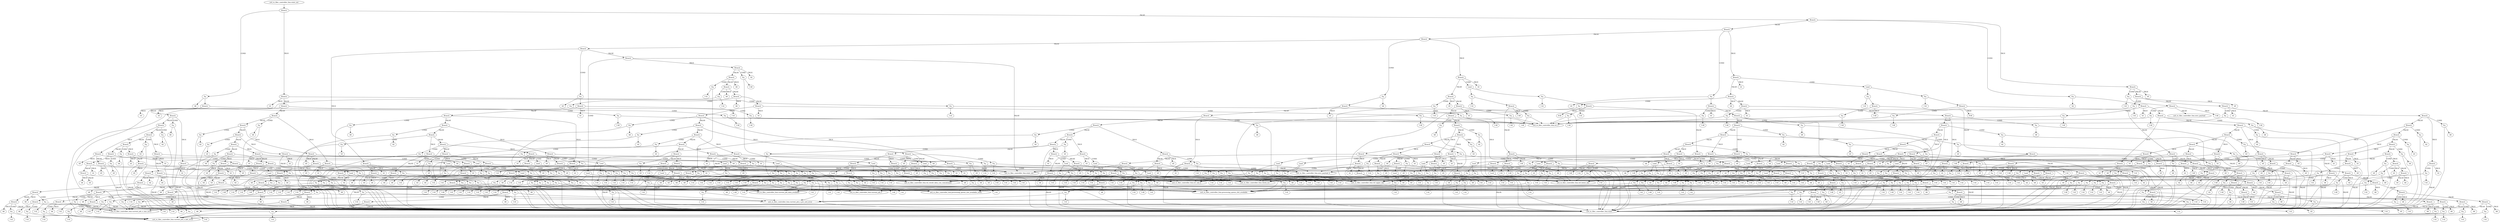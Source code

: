 strict digraph "" {
	node [label="\N"];
	"urd_rx_fdec_controller_fsm.state_nxt_graphrename_0"	[color=black,
		label="urd_rx_fdec_controller_fsm.state_nxt"];
	Branch_graphrename_1	[color=black,
		label=Branch];
	"urd_rx_fdec_controller_fsm.state_nxt_graphrename_0" -> Branch_graphrename_1	[color=black];
	Eq_graphrename_2	[color=black,
		label=Eq];
	Branch_graphrename_1 -> Eq_graphrename_2	[color=black,
		label=COND];
	Branch_graphrename_88	[color=black,
		label=Branch];
	Branch_graphrename_1 -> Branch_graphrename_88	[color=black,
		label=TRUE];
	Branch_graphrename_176	[color=black,
		label=Branch];
	Branch_graphrename_1 -> Branch_graphrename_176	[color=black,
		label=FALSE];
	Branch_graphrename_3	[color=black,
		label=Branch];
	Eq_graphrename_2 -> Branch_graphrename_3	[color=black];
	"'d6_graphrename_87"	[color=black,
		label="'d6"];
	Eq_graphrename_2 -> "'d6_graphrename_87"	[color=black];
	Eq_graphrename_4	[color=black,
		label=Eq];
	Branch_graphrename_3 -> Eq_graphrename_4	[color=black,
		label=COND];
	"'d1_graphrename_6"	[color=black,
		label="'d1"];
	Branch_graphrename_3 -> "'d1_graphrename_6"	[color=black,
		label=TRUE];
	Branch_graphrename_7	[color=black,
		label=Branch];
	Branch_graphrename_3 -> Branch_graphrename_7	[color=black,
		label=FALSE];
	"urd_rx_fdec_controller_fsm.rst_n"	[color=black];
	Eq_graphrename_4 -> "urd_rx_fdec_controller_fsm.rst_n"	[color=black];
	"1'd0_graphrename_5"	[color=black,
		label="1'd0"];
	Eq_graphrename_4 -> "1'd0_graphrename_5"	[color=black];
	Eq_graphrename_8	[color=black,
		label=Eq];
	Branch_graphrename_7 -> Eq_graphrename_8	[color=black,
		label=COND];
	Branch_graphrename_10	[color=black,
		label=Branch];
	Branch_graphrename_7 -> Branch_graphrename_10	[color=black,
		label=TRUE];
	Branch_graphrename_14	[color=black,
		label=Branch];
	Branch_graphrename_7 -> Branch_graphrename_14	[color=black,
		label=FALSE];
	"urd_rx_fdec_controller_fsm.state"	[color=black];
	Eq_graphrename_8 -> "urd_rx_fdec_controller_fsm.state"	[color=black];
	"'d6_graphrename_9"	[color=black,
		label="'d6"];
	Eq_graphrename_8 -> "'d6_graphrename_9"	[color=black];
	Branch_graphrename_10 -> "urd_rx_fdec_controller_fsm.state"	[color=black,
		label=FALSE];
	Eq_graphrename_11	[color=black,
		label=Eq];
	Branch_graphrename_10 -> Eq_graphrename_11	[color=black,
		label=COND];
	"'d1_graphrename_13"	[color=black,
		label="'d1"];
	Branch_graphrename_10 -> "'d1_graphrename_13"	[color=black,
		label=TRUE];
	"urd_rx_fdec_controller_fsm.rxf_lower_dav"	[color=black];
	Eq_graphrename_11 -> "urd_rx_fdec_controller_fsm.rxf_lower_dav"	[color=black];
	"1'd1_graphrename_12"	[color=black,
		label="1'd1"];
	Eq_graphrename_11 -> "1'd1_graphrename_12"	[color=black];
	Eq_graphrename_15	[color=black,
		label=Eq];
	Branch_graphrename_14 -> Eq_graphrename_15	[color=black,
		label=COND];
	Branch_graphrename_17	[color=black,
		label=Branch];
	Branch_graphrename_14 -> Branch_graphrename_17	[color=black,
		label=TRUE];
	Branch_graphrename_25	[color=black,
		label=Branch];
	Branch_graphrename_14 -> Branch_graphrename_25	[color=black,
		label=FALSE];
	Eq_graphrename_15 -> "urd_rx_fdec_controller_fsm.state"	[color=black];
	"'d2_graphrename_16"	[color=black,
		label="'d2"];
	Eq_graphrename_15 -> "'d2_graphrename_16"	[color=black];
	Eq_graphrename_18	[color=black,
		label=Eq];
	Branch_graphrename_17 -> Eq_graphrename_18	[color=black,
		label=COND];
	"'d5_graphrename_20"	[color=black,
		label="'d5"];
	Branch_graphrename_17 -> "'d5_graphrename_20"	[color=black,
		label=TRUE];
	Branch_graphrename_21	[color=black,
		label=Branch];
	Branch_graphrename_17 -> Branch_graphrename_21	[color=black,
		label=FALSE];
	"urd_rx_fdec_controller_fsm.zero_payload_d"	[color=black];
	Eq_graphrename_18 -> "urd_rx_fdec_controller_fsm.zero_payload_d"	[color=black];
	"1'd1_graphrename_19"	[color=black,
		label="1'd1"];
	Eq_graphrename_18 -> "1'd1_graphrename_19"	[color=black];
	Branch_graphrename_21 -> "urd_rx_fdec_controller_fsm.state"	[color=black,
		label=FALSE];
	Eq_graphrename_22	[color=black,
		label=Eq];
	Branch_graphrename_21 -> Eq_graphrename_22	[color=black,
		label=COND];
	"'d5_graphrename_24"	[color=black,
		label="'d5"];
	Branch_graphrename_21 -> "'d5_graphrename_24"	[color=black,
		label=TRUE];
	"urd_rx_fdec_controller_fsm.rxf_upper_dav"	[color=black];
	Eq_graphrename_22 -> "urd_rx_fdec_controller_fsm.rxf_upper_dav"	[color=black];
	"1'd1_graphrename_23"	[color=black,
		label="1'd1"];
	Eq_graphrename_22 -> "1'd1_graphrename_23"	[color=black];
	Eq_graphrename_26	[color=black,
		label=Eq];
	Branch_graphrename_25 -> Eq_graphrename_26	[color=black,
		label=COND];
	Branch_graphrename_28	[color=black,
		label=Branch];
	Branch_graphrename_25 -> Branch_graphrename_28	[color=black,
		label=TRUE];
	Branch_graphrename_39	[color=black,
		label=Branch];
	Branch_graphrename_25 -> Branch_graphrename_39	[color=black,
		label=FALSE];
	Eq_graphrename_26 -> "urd_rx_fdec_controller_fsm.state"	[color=black];
	"'d3_graphrename_27"	[color=black,
		label="'d3"];
	Eq_graphrename_26 -> "'d3_graphrename_27"	[color=black];
	Land_graphrename_29	[color=black,
		label=Land];
	Branch_graphrename_28 -> Land_graphrename_29	[color=black,
		label=COND];
	"'d1_graphrename_34"	[color=black,
		label="'d1"];
	Branch_graphrename_28 -> "'d1_graphrename_34"	[color=black,
		label=TRUE];
	Branch_graphrename_35	[color=black,
		label=Branch];
	Branch_graphrename_28 -> Branch_graphrename_35	[color=black,
		label=FALSE];
	Eq_graphrename_30	[color=black,
		label=Eq];
	Land_graphrename_29 -> Eq_graphrename_30	[color=black];
	Eq_graphrename_32	[color=black,
		label=Eq];
	Land_graphrename_29 -> Eq_graphrename_32	[color=black];
	"urd_rx_fdec_controller_fsm.err_ind_d"	[color=black];
	Eq_graphrename_30 -> "urd_rx_fdec_controller_fsm.err_ind_d"	[color=black];
	"1'd1_graphrename_31"	[color=black,
		label="1'd1"];
	Eq_graphrename_30 -> "1'd1_graphrename_31"	[color=black];
	"urd_rx_fdec_controller_fsm.check_err"	[color=black];
	Eq_graphrename_32 -> "urd_rx_fdec_controller_fsm.check_err"	[color=black];
	"1'd1_graphrename_33"	[color=black,
		label="1'd1"];
	Eq_graphrename_32 -> "1'd1_graphrename_33"	[color=black];
	Branch_graphrename_35 -> "urd_rx_fdec_controller_fsm.state"	[color=black,
		label=FALSE];
	Eq_graphrename_36	[color=black,
		label=Eq];
	Branch_graphrename_35 -> Eq_graphrename_36	[color=black,
		label=COND];
	"'d4_graphrename_38"	[color=black,
		label="'d4"];
	Branch_graphrename_35 -> "'d4_graphrename_38"	[color=black,
		label=TRUE];
	"urd_rx_fdec_controller_fsm.processing_queue_slot_available"	[color=black];
	Eq_graphrename_36 -> "urd_rx_fdec_controller_fsm.processing_queue_slot_available"	[color=black];
	"1'd1_graphrename_37"	[color=black,
		label="1'd1"];
	Eq_graphrename_36 -> "1'd1_graphrename_37"	[color=black];
	Eq_graphrename_40	[color=black,
		label=Eq];
	Branch_graphrename_39 -> Eq_graphrename_40	[color=black,
		label=COND];
	Branch_graphrename_42	[color=black,
		label=Branch];
	Branch_graphrename_39 -> Branch_graphrename_42	[color=black,
		label=TRUE];
	Branch_graphrename_53	[color=black,
		label=Branch];
	Branch_graphrename_39 -> Branch_graphrename_53	[color=black,
		label=FALSE];
	Eq_graphrename_40 -> "urd_rx_fdec_controller_fsm.state"	[color=black];
	"'d4_graphrename_41"	[color=black,
		label="'d4"];
	Eq_graphrename_40 -> "'d4_graphrename_41"	[color=black];
	Land_graphrename_43	[color=black,
		label=Land];
	Branch_graphrename_42 -> Land_graphrename_43	[color=black,
		label=COND];
	"'d1_graphrename_48"	[color=black,
		label="'d1"];
	Branch_graphrename_42 -> "'d1_graphrename_48"	[color=black,
		label=TRUE];
	Branch_graphrename_49	[color=black,
		label=Branch];
	Branch_graphrename_42 -> Branch_graphrename_49	[color=black,
		label=FALSE];
	Eq_graphrename_44	[color=black,
		label=Eq];
	Land_graphrename_43 -> Eq_graphrename_44	[color=black];
	Eq_graphrename_46	[color=black,
		label=Eq];
	Land_graphrename_43 -> Eq_graphrename_46	[color=black];
	Eq_graphrename_44 -> "urd_rx_fdec_controller_fsm.err_ind_d"	[color=black];
	"1'd1_graphrename_45"	[color=black,
		label="1'd1"];
	Eq_graphrename_44 -> "1'd1_graphrename_45"	[color=black];
	Eq_graphrename_46 -> "urd_rx_fdec_controller_fsm.check_err"	[color=black];
	"1'd1_graphrename_47"	[color=black,
		label="1'd1"];
	Eq_graphrename_46 -> "1'd1_graphrename_47"	[color=black];
	Branch_graphrename_49 -> "urd_rx_fdec_controller_fsm.state"	[color=black,
		label=FALSE];
	Eq_graphrename_50	[color=black,
		label=Eq];
	Branch_graphrename_49 -> Eq_graphrename_50	[color=black,
		label=COND];
	"'d5_graphrename_52"	[color=black,
		label="'d5"];
	Branch_graphrename_49 -> "'d5_graphrename_52"	[color=black,
		label=TRUE];
	Eq_graphrename_50 -> "urd_rx_fdec_controller_fsm.rxf_upper_dav"	[color=black];
	"1'd1_graphrename_51"	[color=black,
		label="1'd1"];
	Eq_graphrename_50 -> "1'd1_graphrename_51"	[color=black];
	Eq_graphrename_54	[color=black,
		label=Eq];
	Branch_graphrename_53 -> Eq_graphrename_54	[color=black,
		label=COND];
	Branch_graphrename_56	[color=black,
		label=Branch];
	Branch_graphrename_53 -> Branch_graphrename_56	[color=black,
		label=TRUE];
	Branch_graphrename_65	[color=black,
		label=Branch];
	Branch_graphrename_53 -> Branch_graphrename_65	[color=black,
		label=FALSE];
	Eq_graphrename_54 -> "urd_rx_fdec_controller_fsm.state"	[color=black];
	"'d5_graphrename_55"	[color=black,
		label="'d5"];
	Eq_graphrename_54 -> "'d5_graphrename_55"	[color=black];
	Eq_graphrename_57	[color=black,
		label=Eq];
	Branch_graphrename_56 -> Eq_graphrename_57	[color=black,
		label=COND];
	"'d1_graphrename_59"	[color=black,
		label="'d1"];
	Branch_graphrename_56 -> "'d1_graphrename_59"	[color=black,
		label=TRUE];
	Branch_graphrename_60	[color=black,
		label=Branch];
	Branch_graphrename_56 -> Branch_graphrename_60	[color=black,
		label=FALSE];
	"urd_rx_fdec_controller_fsm.rxl_result_data_con_concatenate"	[color=black];
	Eq_graphrename_57 -> "urd_rx_fdec_controller_fsm.rxl_result_data_con_concatenate"	[color=black];
	"'d0_graphrename_58"	[color=black,
		label="'d0"];
	Eq_graphrename_57 -> "'d0_graphrename_58"	[color=black];
	Eq_graphrename_61	[color=black,
		label=Eq];
	Branch_graphrename_60 -> Eq_graphrename_61	[color=black,
		label=COND];
	"'d4_graphrename_63"	[color=black,
		label="'d4"];
	Branch_graphrename_60 -> "'d4_graphrename_63"	[color=black,
		label=TRUE];
	"'d3_graphrename_64"	[color=black,
		label="'d3"];
	Branch_graphrename_60 -> "'d3_graphrename_64"	[color=black,
		label=FALSE];
	"urd_rx_fdec_controller_fsm.processing_queue_slot_available_early"	[color=black];
	Eq_graphrename_61 -> "urd_rx_fdec_controller_fsm.processing_queue_slot_available_early"	[color=black];
	"1'd1_graphrename_62"	[color=black,
		label="1'd1"];
	Eq_graphrename_61 -> "1'd1_graphrename_62"	[color=black];
	Land_graphrename_66	[color=black,
		label=Land];
	Branch_graphrename_65 -> Land_graphrename_66	[color=black,
		label=COND];
	Branch_graphrename_71	[color=black,
		label=Branch];
	Branch_graphrename_65 -> Branch_graphrename_71	[color=black,
		label=TRUE];
	"urd_rx_fdec_controller_fsm.state_nxt"	[color=black];
	Branch_graphrename_65 -> "urd_rx_fdec_controller_fsm.state_nxt"	[color=black,
		label=FALSE];
	Eq_graphrename_67	[color=black,
		label=Eq];
	Land_graphrename_66 -> Eq_graphrename_67	[color=black];
	Eq_graphrename_69	[color=black,
		label=Eq];
	Land_graphrename_66 -> Eq_graphrename_69	[color=black];
	Eq_graphrename_67 -> "urd_rx_fdec_controller_fsm.processing_queue_slot_available"	[color=black];
	"1'd1_graphrename_68"	[color=black,
		label="1'd1"];
	Eq_graphrename_67 -> "1'd1_graphrename_68"	[color=black];
	"urd_rx_fdec_controller_fsm.current_job_data_available"	[color=black];
	Eq_graphrename_69 -> "urd_rx_fdec_controller_fsm.current_job_data_available"	[color=black];
	"1'd1_graphrename_70"	[color=black,
		label="1'd1"];
	Eq_graphrename_69 -> "1'd1_graphrename_70"	[color=black];
	Eq_graphrename_72	[color=black,
		label=Eq];
	Branch_graphrename_71 -> Eq_graphrename_72	[color=black,
		label=COND];
	"'d2_graphrename_74"	[color=black,
		label="'d2"];
	Branch_graphrename_71 -> "'d2_graphrename_74"	[color=black,
		label=TRUE];
	Branch_graphrename_75	[color=black,
		label=Branch];
	Branch_graphrename_71 -> Branch_graphrename_75	[color=black,
		label=FALSE];
	"urd_rx_fdec_controller_fsm.current_job_e"	[color=black];
	Eq_graphrename_72 -> "urd_rx_fdec_controller_fsm.current_job_e"	[color=black];
	"1'd0_graphrename_73"	[color=black,
		label="1'd0"];
	Eq_graphrename_72 -> "1'd0_graphrename_73"	[color=black];
	Eq_graphrename_76	[color=black,
		label=Eq];
	Branch_graphrename_75 -> Eq_graphrename_76	[color=black,
		label=COND];
	"'d6_graphrename_78"	[color=black,
		label="'d6"];
	Branch_graphrename_75 -> "'d6_graphrename_78"	[color=black,
		label=TRUE];
	Branch_graphrename_79	[color=black,
		label=Branch];
	Branch_graphrename_75 -> Branch_graphrename_79	[color=black,
		label=FALSE];
	"urd_rx_fdec_controller_fsm.current_job_e_pre_urd_error"	[color=black];
	Eq_graphrename_76 -> "urd_rx_fdec_controller_fsm.current_job_e_pre_urd_error"	[color=black];
	"1'd1_graphrename_77"	[color=black,
		label="1'd1"];
	Eq_graphrename_76 -> "1'd1_graphrename_77"	[color=black];
	Eq_graphrename_80	[color=black,
		label=Eq];
	Branch_graphrename_79 -> Eq_graphrename_80	[color=black,
		label=COND];
	"'d6_graphrename_82"	[color=black,
		label="'d6"];
	Branch_graphrename_79 -> "'d6_graphrename_82"	[color=black,
		label=TRUE];
	Branch_graphrename_83	[color=black,
		label=Branch];
	Branch_graphrename_79 -> Branch_graphrename_83	[color=black,
		label=FALSE];
	"urd_rx_fdec_controller_fsm.current_job_e_size_error"	[color=black];
	Eq_graphrename_80 -> "urd_rx_fdec_controller_fsm.current_job_e_size_error"	[color=black];
	"1'd1_graphrename_81"	[color=black,
		label="1'd1"];
	Eq_graphrename_80 -> "1'd1_graphrename_81"	[color=black];
	Branch_graphrename_83 -> "urd_rx_fdec_controller_fsm.state"	[color=black,
		label=FALSE];
	Eq_graphrename_84	[color=black,
		label=Eq];
	Branch_graphrename_83 -> Eq_graphrename_84	[color=black,
		label=COND];
	"'d6_graphrename_86"	[color=black,
		label="'d6"];
	Branch_graphrename_83 -> "'d6_graphrename_86"	[color=black,
		label=TRUE];
	"urd_rx_fdec_controller_fsm.current_job_e_hdr_error"	[color=black];
	Eq_graphrename_84 -> "urd_rx_fdec_controller_fsm.current_job_e_hdr_error"	[color=black];
	"1'd1_graphrename_85"	[color=black,
		label="1'd1"];
	Eq_graphrename_84 -> "1'd1_graphrename_85"	[color=black];
	Eq_graphrename_89	[color=black,
		label=Eq];
	Branch_graphrename_88 -> Eq_graphrename_89	[color=black,
		label=COND];
	"'d1_graphrename_91"	[color=black,
		label="'d1"];
	Branch_graphrename_88 -> "'d1_graphrename_91"	[color=black,
		label=TRUE];
	Branch_graphrename_92	[color=black,
		label=Branch];
	Branch_graphrename_88 -> Branch_graphrename_92	[color=black,
		label=FALSE];
	Eq_graphrename_89 -> "urd_rx_fdec_controller_fsm.rxf_lower_dav"	[color=black];
	"1'd1_graphrename_90"	[color=black,
		label="1'd1"];
	Eq_graphrename_89 -> "1'd1_graphrename_90"	[color=black];
	Eq_graphrename_93	[color=black,
		label=Eq];
	Branch_graphrename_92 -> Eq_graphrename_93	[color=black,
		label=COND];
	"'d1_graphrename_95"	[color=black,
		label="'d1"];
	Branch_graphrename_92 -> "'d1_graphrename_95"	[color=black,
		label=TRUE];
	Branch_graphrename_96	[color=black,
		label=Branch];
	Branch_graphrename_92 -> Branch_graphrename_96	[color=black,
		label=FALSE];
	Eq_graphrename_93 -> "urd_rx_fdec_controller_fsm.rst_n"	[color=black];
	"1'd0_graphrename_94"	[color=black,
		label="1'd0"];
	Eq_graphrename_93 -> "1'd0_graphrename_94"	[color=black];
	Eq_graphrename_97	[color=black,
		label=Eq];
	Branch_graphrename_96 -> Eq_graphrename_97	[color=black,
		label=COND];
	Branch_graphrename_99	[color=black,
		label=Branch];
	Branch_graphrename_96 -> Branch_graphrename_99	[color=black,
		label=TRUE];
	Branch_graphrename_103	[color=black,
		label=Branch];
	Branch_graphrename_96 -> Branch_graphrename_103	[color=black,
		label=FALSE];
	Eq_graphrename_97 -> "urd_rx_fdec_controller_fsm.state"	[color=black];
	"'d6_graphrename_98"	[color=black,
		label="'d6"];
	Eq_graphrename_97 -> "'d6_graphrename_98"	[color=black];
	Branch_graphrename_99 -> "urd_rx_fdec_controller_fsm.state"	[color=black,
		label=FALSE];
	Eq_graphrename_100	[color=black,
		label=Eq];
	Branch_graphrename_99 -> Eq_graphrename_100	[color=black,
		label=COND];
	"'d1_graphrename_102"	[color=black,
		label="'d1"];
	Branch_graphrename_99 -> "'d1_graphrename_102"	[color=black,
		label=TRUE];
	Eq_graphrename_100 -> "urd_rx_fdec_controller_fsm.rxf_lower_dav"	[color=black];
	"1'd1_graphrename_101"	[color=black,
		label="1'd1"];
	Eq_graphrename_100 -> "1'd1_graphrename_101"	[color=black];
	Eq_graphrename_104	[color=black,
		label=Eq];
	Branch_graphrename_103 -> Eq_graphrename_104	[color=black,
		label=COND];
	Branch_graphrename_106	[color=black,
		label=Branch];
	Branch_graphrename_103 -> Branch_graphrename_106	[color=black,
		label=TRUE];
	Branch_graphrename_114	[color=black,
		label=Branch];
	Branch_graphrename_103 -> Branch_graphrename_114	[color=black,
		label=FALSE];
	Eq_graphrename_104 -> "urd_rx_fdec_controller_fsm.state"	[color=black];
	"'d2_graphrename_105"	[color=black,
		label="'d2"];
	Eq_graphrename_104 -> "'d2_graphrename_105"	[color=black];
	Eq_graphrename_107	[color=black,
		label=Eq];
	Branch_graphrename_106 -> Eq_graphrename_107	[color=black,
		label=COND];
	"'d5_graphrename_109"	[color=black,
		label="'d5"];
	Branch_graphrename_106 -> "'d5_graphrename_109"	[color=black,
		label=TRUE];
	Branch_graphrename_110	[color=black,
		label=Branch];
	Branch_graphrename_106 -> Branch_graphrename_110	[color=black,
		label=FALSE];
	Eq_graphrename_107 -> "urd_rx_fdec_controller_fsm.zero_payload_d"	[color=black];
	"1'd1_graphrename_108"	[color=black,
		label="1'd1"];
	Eq_graphrename_107 -> "1'd1_graphrename_108"	[color=black];
	Branch_graphrename_110 -> "urd_rx_fdec_controller_fsm.state"	[color=black,
		label=FALSE];
	Eq_graphrename_111	[color=black,
		label=Eq];
	Branch_graphrename_110 -> Eq_graphrename_111	[color=black,
		label=COND];
	"'d5_graphrename_113"	[color=black,
		label="'d5"];
	Branch_graphrename_110 -> "'d5_graphrename_113"	[color=black,
		label=TRUE];
	Eq_graphrename_111 -> "urd_rx_fdec_controller_fsm.rxf_upper_dav"	[color=black];
	"1'd1_graphrename_112"	[color=black,
		label="1'd1"];
	Eq_graphrename_111 -> "1'd1_graphrename_112"	[color=black];
	Eq_graphrename_115	[color=black,
		label=Eq];
	Branch_graphrename_114 -> Eq_graphrename_115	[color=black,
		label=COND];
	Branch_graphrename_117	[color=black,
		label=Branch];
	Branch_graphrename_114 -> Branch_graphrename_117	[color=black,
		label=TRUE];
	Branch_graphrename_128	[color=black,
		label=Branch];
	Branch_graphrename_114 -> Branch_graphrename_128	[color=black,
		label=FALSE];
	Eq_graphrename_115 -> "urd_rx_fdec_controller_fsm.state"	[color=black];
	"'d3_graphrename_116"	[color=black,
		label="'d3"];
	Eq_graphrename_115 -> "'d3_graphrename_116"	[color=black];
	Land_graphrename_118	[color=black,
		label=Land];
	Branch_graphrename_117 -> Land_graphrename_118	[color=black,
		label=COND];
	"'d1_graphrename_123"	[color=black,
		label="'d1"];
	Branch_graphrename_117 -> "'d1_graphrename_123"	[color=black,
		label=TRUE];
	Branch_graphrename_124	[color=black,
		label=Branch];
	Branch_graphrename_117 -> Branch_graphrename_124	[color=black,
		label=FALSE];
	Eq_graphrename_119	[color=black,
		label=Eq];
	Land_graphrename_118 -> Eq_graphrename_119	[color=black];
	Eq_graphrename_121	[color=black,
		label=Eq];
	Land_graphrename_118 -> Eq_graphrename_121	[color=black];
	Eq_graphrename_119 -> "urd_rx_fdec_controller_fsm.err_ind_d"	[color=black];
	"1'd1_graphrename_120"	[color=black,
		label="1'd1"];
	Eq_graphrename_119 -> "1'd1_graphrename_120"	[color=black];
	Eq_graphrename_121 -> "urd_rx_fdec_controller_fsm.check_err"	[color=black];
	"1'd1_graphrename_122"	[color=black,
		label="1'd1"];
	Eq_graphrename_121 -> "1'd1_graphrename_122"	[color=black];
	Branch_graphrename_124 -> "urd_rx_fdec_controller_fsm.state"	[color=black,
		label=FALSE];
	Eq_graphrename_125	[color=black,
		label=Eq];
	Branch_graphrename_124 -> Eq_graphrename_125	[color=black,
		label=COND];
	"'d4_graphrename_127"	[color=black,
		label="'d4"];
	Branch_graphrename_124 -> "'d4_graphrename_127"	[color=black,
		label=TRUE];
	Eq_graphrename_125 -> "urd_rx_fdec_controller_fsm.processing_queue_slot_available"	[color=black];
	"1'd1_graphrename_126"	[color=black,
		label="1'd1"];
	Eq_graphrename_125 -> "1'd1_graphrename_126"	[color=black];
	Eq_graphrename_129	[color=black,
		label=Eq];
	Branch_graphrename_128 -> Eq_graphrename_129	[color=black,
		label=COND];
	Branch_graphrename_131	[color=black,
		label=Branch];
	Branch_graphrename_128 -> Branch_graphrename_131	[color=black,
		label=TRUE];
	Branch_graphrename_142	[color=black,
		label=Branch];
	Branch_graphrename_128 -> Branch_graphrename_142	[color=black,
		label=FALSE];
	Eq_graphrename_129 -> "urd_rx_fdec_controller_fsm.state"	[color=black];
	"'d4_graphrename_130"	[color=black,
		label="'d4"];
	Eq_graphrename_129 -> "'d4_graphrename_130"	[color=black];
	Land_graphrename_132	[color=black,
		label=Land];
	Branch_graphrename_131 -> Land_graphrename_132	[color=black,
		label=COND];
	"'d1_graphrename_137"	[color=black,
		label="'d1"];
	Branch_graphrename_131 -> "'d1_graphrename_137"	[color=black,
		label=TRUE];
	Branch_graphrename_138	[color=black,
		label=Branch];
	Branch_graphrename_131 -> Branch_graphrename_138	[color=black,
		label=FALSE];
	Eq_graphrename_133	[color=black,
		label=Eq];
	Land_graphrename_132 -> Eq_graphrename_133	[color=black];
	Eq_graphrename_135	[color=black,
		label=Eq];
	Land_graphrename_132 -> Eq_graphrename_135	[color=black];
	Eq_graphrename_133 -> "urd_rx_fdec_controller_fsm.err_ind_d"	[color=black];
	"1'd1_graphrename_134"	[color=black,
		label="1'd1"];
	Eq_graphrename_133 -> "1'd1_graphrename_134"	[color=black];
	Eq_graphrename_135 -> "urd_rx_fdec_controller_fsm.check_err"	[color=black];
	"1'd1_graphrename_136"	[color=black,
		label="1'd1"];
	Eq_graphrename_135 -> "1'd1_graphrename_136"	[color=black];
	Branch_graphrename_138 -> "urd_rx_fdec_controller_fsm.state"	[color=black,
		label=FALSE];
	Eq_graphrename_139	[color=black,
		label=Eq];
	Branch_graphrename_138 -> Eq_graphrename_139	[color=black,
		label=COND];
	"'d5_graphrename_141"	[color=black,
		label="'d5"];
	Branch_graphrename_138 -> "'d5_graphrename_141"	[color=black,
		label=TRUE];
	Eq_graphrename_139 -> "urd_rx_fdec_controller_fsm.rxf_upper_dav"	[color=black];
	"1'd1_graphrename_140"	[color=black,
		label="1'd1"];
	Eq_graphrename_139 -> "1'd1_graphrename_140"	[color=black];
	Eq_graphrename_143	[color=black,
		label=Eq];
	Branch_graphrename_142 -> Eq_graphrename_143	[color=black,
		label=COND];
	Branch_graphrename_145	[color=black,
		label=Branch];
	Branch_graphrename_142 -> Branch_graphrename_145	[color=black,
		label=TRUE];
	Branch_graphrename_154	[color=black,
		label=Branch];
	Branch_graphrename_142 -> Branch_graphrename_154	[color=black,
		label=FALSE];
	Eq_graphrename_143 -> "urd_rx_fdec_controller_fsm.state"	[color=black];
	"'d5_graphrename_144"	[color=black,
		label="'d5"];
	Eq_graphrename_143 -> "'d5_graphrename_144"	[color=black];
	Eq_graphrename_146	[color=black,
		label=Eq];
	Branch_graphrename_145 -> Eq_graphrename_146	[color=black,
		label=COND];
	"'d1_graphrename_148"	[color=black,
		label="'d1"];
	Branch_graphrename_145 -> "'d1_graphrename_148"	[color=black,
		label=TRUE];
	Branch_graphrename_149	[color=black,
		label=Branch];
	Branch_graphrename_145 -> Branch_graphrename_149	[color=black,
		label=FALSE];
	Eq_graphrename_146 -> "urd_rx_fdec_controller_fsm.rxl_result_data_con_concatenate"	[color=black];
	"'d0_graphrename_147"	[color=black,
		label="'d0"];
	Eq_graphrename_146 -> "'d0_graphrename_147"	[color=black];
	Eq_graphrename_150	[color=black,
		label=Eq];
	Branch_graphrename_149 -> Eq_graphrename_150	[color=black,
		label=COND];
	"'d4_graphrename_152"	[color=black,
		label="'d4"];
	Branch_graphrename_149 -> "'d4_graphrename_152"	[color=black,
		label=TRUE];
	"'d3_graphrename_153"	[color=black,
		label="'d3"];
	Branch_graphrename_149 -> "'d3_graphrename_153"	[color=black,
		label=FALSE];
	Eq_graphrename_150 -> "urd_rx_fdec_controller_fsm.processing_queue_slot_available_early"	[color=black];
	"1'd1_graphrename_151"	[color=black,
		label="1'd1"];
	Eq_graphrename_150 -> "1'd1_graphrename_151"	[color=black];
	Branch_graphrename_154 -> "urd_rx_fdec_controller_fsm.state_nxt"	[color=black,
		label=FALSE];
	Land_graphrename_155	[color=black,
		label=Land];
	Branch_graphrename_154 -> Land_graphrename_155	[color=black,
		label=COND];
	Branch_graphrename_160	[color=black,
		label=Branch];
	Branch_graphrename_154 -> Branch_graphrename_160	[color=black,
		label=TRUE];
	Eq_graphrename_156	[color=black,
		label=Eq];
	Land_graphrename_155 -> Eq_graphrename_156	[color=black];
	Eq_graphrename_158	[color=black,
		label=Eq];
	Land_graphrename_155 -> Eq_graphrename_158	[color=black];
	Eq_graphrename_156 -> "urd_rx_fdec_controller_fsm.processing_queue_slot_available"	[color=black];
	"1'd1_graphrename_157"	[color=black,
		label="1'd1"];
	Eq_graphrename_156 -> "1'd1_graphrename_157"	[color=black];
	Eq_graphrename_158 -> "urd_rx_fdec_controller_fsm.current_job_data_available"	[color=black];
	"1'd1_graphrename_159"	[color=black,
		label="1'd1"];
	Eq_graphrename_158 -> "1'd1_graphrename_159"	[color=black];
	Eq_graphrename_161	[color=black,
		label=Eq];
	Branch_graphrename_160 -> Eq_graphrename_161	[color=black,
		label=COND];
	"'d2_graphrename_163"	[color=black,
		label="'d2"];
	Branch_graphrename_160 -> "'d2_graphrename_163"	[color=black,
		label=TRUE];
	Branch_graphrename_164	[color=black,
		label=Branch];
	Branch_graphrename_160 -> Branch_graphrename_164	[color=black,
		label=FALSE];
	Eq_graphrename_161 -> "urd_rx_fdec_controller_fsm.current_job_e"	[color=black];
	"1'd0_graphrename_162"	[color=black,
		label="1'd0"];
	Eq_graphrename_161 -> "1'd0_graphrename_162"	[color=black];
	Eq_graphrename_165	[color=black,
		label=Eq];
	Branch_graphrename_164 -> Eq_graphrename_165	[color=black,
		label=COND];
	"'d6_graphrename_167"	[color=black,
		label="'d6"];
	Branch_graphrename_164 -> "'d6_graphrename_167"	[color=black,
		label=TRUE];
	Branch_graphrename_168	[color=black,
		label=Branch];
	Branch_graphrename_164 -> Branch_graphrename_168	[color=black,
		label=FALSE];
	Eq_graphrename_165 -> "urd_rx_fdec_controller_fsm.current_job_e_pre_urd_error"	[color=black];
	"1'd1_graphrename_166"	[color=black,
		label="1'd1"];
	Eq_graphrename_165 -> "1'd1_graphrename_166"	[color=black];
	Eq_graphrename_169	[color=black,
		label=Eq];
	Branch_graphrename_168 -> Eq_graphrename_169	[color=black,
		label=COND];
	"'d6_graphrename_171"	[color=black,
		label="'d6"];
	Branch_graphrename_168 -> "'d6_graphrename_171"	[color=black,
		label=TRUE];
	Branch_graphrename_172	[color=black,
		label=Branch];
	Branch_graphrename_168 -> Branch_graphrename_172	[color=black,
		label=FALSE];
	Eq_graphrename_169 -> "urd_rx_fdec_controller_fsm.current_job_e_size_error"	[color=black];
	"1'd1_graphrename_170"	[color=black,
		label="1'd1"];
	Eq_graphrename_169 -> "1'd1_graphrename_170"	[color=black];
	Branch_graphrename_172 -> "urd_rx_fdec_controller_fsm.state"	[color=black,
		label=FALSE];
	Eq_graphrename_173	[color=black,
		label=Eq];
	Branch_graphrename_172 -> Eq_graphrename_173	[color=black,
		label=COND];
	"'d6_graphrename_175"	[color=black,
		label="'d6"];
	Branch_graphrename_172 -> "'d6_graphrename_175"	[color=black,
		label=TRUE];
	Eq_graphrename_173 -> "urd_rx_fdec_controller_fsm.current_job_e_hdr_error"	[color=black];
	"1'd1_graphrename_174"	[color=black,
		label="1'd1"];
	Eq_graphrename_173 -> "1'd1_graphrename_174"	[color=black];
	Eq_graphrename_177	[color=black,
		label=Eq];
	Branch_graphrename_176 -> Eq_graphrename_177	[color=black,
		label=COND];
	Branch_graphrename_263	[color=black,
		label=Branch];
	Branch_graphrename_176 -> Branch_graphrename_263	[color=black,
		label=TRUE];
	Branch_graphrename_359	[color=black,
		label=Branch];
	Branch_graphrename_176 -> Branch_graphrename_359	[color=black,
		label=FALSE];
	Branch_graphrename_178	[color=black,
		label=Branch];
	Eq_graphrename_177 -> Branch_graphrename_178	[color=black];
	"'d2_graphrename_262"	[color=black,
		label="'d2"];
	Eq_graphrename_177 -> "'d2_graphrename_262"	[color=black];
	Eq_graphrename_179	[color=black,
		label=Eq];
	Branch_graphrename_178 -> Eq_graphrename_179	[color=black,
		label=COND];
	"'d1_graphrename_181"	[color=black,
		label="'d1"];
	Branch_graphrename_178 -> "'d1_graphrename_181"	[color=black,
		label=TRUE];
	Branch_graphrename_182	[color=black,
		label=Branch];
	Branch_graphrename_178 -> Branch_graphrename_182	[color=black,
		label=FALSE];
	Eq_graphrename_179 -> "urd_rx_fdec_controller_fsm.rst_n"	[color=black];
	"1'd0_graphrename_180"	[color=black,
		label="1'd0"];
	Eq_graphrename_179 -> "1'd0_graphrename_180"	[color=black];
	Eq_graphrename_183	[color=black,
		label=Eq];
	Branch_graphrename_182 -> Eq_graphrename_183	[color=black,
		label=COND];
	Branch_graphrename_185	[color=black,
		label=Branch];
	Branch_graphrename_182 -> Branch_graphrename_185	[color=black,
		label=TRUE];
	Branch_graphrename_189	[color=black,
		label=Branch];
	Branch_graphrename_182 -> Branch_graphrename_189	[color=black,
		label=FALSE];
	Eq_graphrename_183 -> "urd_rx_fdec_controller_fsm.state"	[color=black];
	"'d6_graphrename_184"	[color=black,
		label="'d6"];
	Eq_graphrename_183 -> "'d6_graphrename_184"	[color=black];
	Branch_graphrename_185 -> "urd_rx_fdec_controller_fsm.state"	[color=black,
		label=FALSE];
	Eq_graphrename_186	[color=black,
		label=Eq];
	Branch_graphrename_185 -> Eq_graphrename_186	[color=black,
		label=COND];
	"'d1_graphrename_188"	[color=black,
		label="'d1"];
	Branch_graphrename_185 -> "'d1_graphrename_188"	[color=black,
		label=TRUE];
	Eq_graphrename_186 -> "urd_rx_fdec_controller_fsm.rxf_lower_dav"	[color=black];
	"1'd1_graphrename_187"	[color=black,
		label="1'd1"];
	Eq_graphrename_186 -> "1'd1_graphrename_187"	[color=black];
	Eq_graphrename_190	[color=black,
		label=Eq];
	Branch_graphrename_189 -> Eq_graphrename_190	[color=black,
		label=COND];
	Branch_graphrename_192	[color=black,
		label=Branch];
	Branch_graphrename_189 -> Branch_graphrename_192	[color=black,
		label=TRUE];
	Branch_graphrename_200	[color=black,
		label=Branch];
	Branch_graphrename_189 -> Branch_graphrename_200	[color=black,
		label=FALSE];
	Eq_graphrename_190 -> "urd_rx_fdec_controller_fsm.state"	[color=black];
	"'d2_graphrename_191"	[color=black,
		label="'d2"];
	Eq_graphrename_190 -> "'d2_graphrename_191"	[color=black];
	Eq_graphrename_193	[color=black,
		label=Eq];
	Branch_graphrename_192 -> Eq_graphrename_193	[color=black,
		label=COND];
	"'d5_graphrename_195"	[color=black,
		label="'d5"];
	Branch_graphrename_192 -> "'d5_graphrename_195"	[color=black,
		label=TRUE];
	Branch_graphrename_196	[color=black,
		label=Branch];
	Branch_graphrename_192 -> Branch_graphrename_196	[color=black,
		label=FALSE];
	Eq_graphrename_193 -> "urd_rx_fdec_controller_fsm.zero_payload_d"	[color=black];
	"1'd1_graphrename_194"	[color=black,
		label="1'd1"];
	Eq_graphrename_193 -> "1'd1_graphrename_194"	[color=black];
	Branch_graphrename_196 -> "urd_rx_fdec_controller_fsm.state"	[color=black,
		label=FALSE];
	Eq_graphrename_197	[color=black,
		label=Eq];
	Branch_graphrename_196 -> Eq_graphrename_197	[color=black,
		label=COND];
	"'d5_graphrename_199"	[color=black,
		label="'d5"];
	Branch_graphrename_196 -> "'d5_graphrename_199"	[color=black,
		label=TRUE];
	Eq_graphrename_197 -> "urd_rx_fdec_controller_fsm.rxf_upper_dav"	[color=black];
	"1'd1_graphrename_198"	[color=black,
		label="1'd1"];
	Eq_graphrename_197 -> "1'd1_graphrename_198"	[color=black];
	Eq_graphrename_201	[color=black,
		label=Eq];
	Branch_graphrename_200 -> Eq_graphrename_201	[color=black,
		label=COND];
	Branch_graphrename_203	[color=black,
		label=Branch];
	Branch_graphrename_200 -> Branch_graphrename_203	[color=black,
		label=TRUE];
	Branch_graphrename_214	[color=black,
		label=Branch];
	Branch_graphrename_200 -> Branch_graphrename_214	[color=black,
		label=FALSE];
	Eq_graphrename_201 -> "urd_rx_fdec_controller_fsm.state"	[color=black];
	"'d3_graphrename_202"	[color=black,
		label="'d3"];
	Eq_graphrename_201 -> "'d3_graphrename_202"	[color=black];
	Land_graphrename_204	[color=black,
		label=Land];
	Branch_graphrename_203 -> Land_graphrename_204	[color=black,
		label=COND];
	"'d1_graphrename_209"	[color=black,
		label="'d1"];
	Branch_graphrename_203 -> "'d1_graphrename_209"	[color=black,
		label=TRUE];
	Branch_graphrename_210	[color=black,
		label=Branch];
	Branch_graphrename_203 -> Branch_graphrename_210	[color=black,
		label=FALSE];
	Eq_graphrename_205	[color=black,
		label=Eq];
	Land_graphrename_204 -> Eq_graphrename_205	[color=black];
	Eq_graphrename_207	[color=black,
		label=Eq];
	Land_graphrename_204 -> Eq_graphrename_207	[color=black];
	Eq_graphrename_205 -> "urd_rx_fdec_controller_fsm.err_ind_d"	[color=black];
	"1'd1_graphrename_206"	[color=black,
		label="1'd1"];
	Eq_graphrename_205 -> "1'd1_graphrename_206"	[color=black];
	Eq_graphrename_207 -> "urd_rx_fdec_controller_fsm.check_err"	[color=black];
	"1'd1_graphrename_208"	[color=black,
		label="1'd1"];
	Eq_graphrename_207 -> "1'd1_graphrename_208"	[color=black];
	Branch_graphrename_210 -> "urd_rx_fdec_controller_fsm.state"	[color=black,
		label=FALSE];
	Eq_graphrename_211	[color=black,
		label=Eq];
	Branch_graphrename_210 -> Eq_graphrename_211	[color=black,
		label=COND];
	"'d4_graphrename_213"	[color=black,
		label="'d4"];
	Branch_graphrename_210 -> "'d4_graphrename_213"	[color=black,
		label=TRUE];
	Eq_graphrename_211 -> "urd_rx_fdec_controller_fsm.processing_queue_slot_available"	[color=black];
	"1'd1_graphrename_212"	[color=black,
		label="1'd1"];
	Eq_graphrename_211 -> "1'd1_graphrename_212"	[color=black];
	Eq_graphrename_215	[color=black,
		label=Eq];
	Branch_graphrename_214 -> Eq_graphrename_215	[color=black,
		label=COND];
	Branch_graphrename_217	[color=black,
		label=Branch];
	Branch_graphrename_214 -> Branch_graphrename_217	[color=black,
		label=TRUE];
	Branch_graphrename_228	[color=black,
		label=Branch];
	Branch_graphrename_214 -> Branch_graphrename_228	[color=black,
		label=FALSE];
	Eq_graphrename_215 -> "urd_rx_fdec_controller_fsm.state"	[color=black];
	"'d4_graphrename_216"	[color=black,
		label="'d4"];
	Eq_graphrename_215 -> "'d4_graphrename_216"	[color=black];
	Land_graphrename_218	[color=black,
		label=Land];
	Branch_graphrename_217 -> Land_graphrename_218	[color=black,
		label=COND];
	"'d1_graphrename_223"	[color=black,
		label="'d1"];
	Branch_graphrename_217 -> "'d1_graphrename_223"	[color=black,
		label=TRUE];
	Branch_graphrename_224	[color=black,
		label=Branch];
	Branch_graphrename_217 -> Branch_graphrename_224	[color=black,
		label=FALSE];
	Eq_graphrename_219	[color=black,
		label=Eq];
	Land_graphrename_218 -> Eq_graphrename_219	[color=black];
	Eq_graphrename_221	[color=black,
		label=Eq];
	Land_graphrename_218 -> Eq_graphrename_221	[color=black];
	Eq_graphrename_219 -> "urd_rx_fdec_controller_fsm.err_ind_d"	[color=black];
	"1'd1_graphrename_220"	[color=black,
		label="1'd1"];
	Eq_graphrename_219 -> "1'd1_graphrename_220"	[color=black];
	Eq_graphrename_221 -> "urd_rx_fdec_controller_fsm.check_err"	[color=black];
	"1'd1_graphrename_222"	[color=black,
		label="1'd1"];
	Eq_graphrename_221 -> "1'd1_graphrename_222"	[color=black];
	Branch_graphrename_224 -> "urd_rx_fdec_controller_fsm.state"	[color=black,
		label=FALSE];
	Eq_graphrename_225	[color=black,
		label=Eq];
	Branch_graphrename_224 -> Eq_graphrename_225	[color=black,
		label=COND];
	"'d5_graphrename_227"	[color=black,
		label="'d5"];
	Branch_graphrename_224 -> "'d5_graphrename_227"	[color=black,
		label=TRUE];
	Eq_graphrename_225 -> "urd_rx_fdec_controller_fsm.rxf_upper_dav"	[color=black];
	"1'd1_graphrename_226"	[color=black,
		label="1'd1"];
	Eq_graphrename_225 -> "1'd1_graphrename_226"	[color=black];
	Eq_graphrename_229	[color=black,
		label=Eq];
	Branch_graphrename_228 -> Eq_graphrename_229	[color=black,
		label=COND];
	Branch_graphrename_231	[color=black,
		label=Branch];
	Branch_graphrename_228 -> Branch_graphrename_231	[color=black,
		label=TRUE];
	Branch_graphrename_240	[color=black,
		label=Branch];
	Branch_graphrename_228 -> Branch_graphrename_240	[color=black,
		label=FALSE];
	Eq_graphrename_229 -> "urd_rx_fdec_controller_fsm.state"	[color=black];
	"'d5_graphrename_230"	[color=black,
		label="'d5"];
	Eq_graphrename_229 -> "'d5_graphrename_230"	[color=black];
	Eq_graphrename_232	[color=black,
		label=Eq];
	Branch_graphrename_231 -> Eq_graphrename_232	[color=black,
		label=COND];
	"'d1_graphrename_234"	[color=black,
		label="'d1"];
	Branch_graphrename_231 -> "'d1_graphrename_234"	[color=black,
		label=TRUE];
	Branch_graphrename_235	[color=black,
		label=Branch];
	Branch_graphrename_231 -> Branch_graphrename_235	[color=black,
		label=FALSE];
	Eq_graphrename_232 -> "urd_rx_fdec_controller_fsm.rxl_result_data_con_concatenate"	[color=black];
	"'d0_graphrename_233"	[color=black,
		label="'d0"];
	Eq_graphrename_232 -> "'d0_graphrename_233"	[color=black];
	Eq_graphrename_236	[color=black,
		label=Eq];
	Branch_graphrename_235 -> Eq_graphrename_236	[color=black,
		label=COND];
	"'d4_graphrename_238"	[color=black,
		label="'d4"];
	Branch_graphrename_235 -> "'d4_graphrename_238"	[color=black,
		label=TRUE];
	"'d3_graphrename_239"	[color=black,
		label="'d3"];
	Branch_graphrename_235 -> "'d3_graphrename_239"	[color=black,
		label=FALSE];
	Eq_graphrename_236 -> "urd_rx_fdec_controller_fsm.processing_queue_slot_available_early"	[color=black];
	"1'd1_graphrename_237"	[color=black,
		label="1'd1"];
	Eq_graphrename_236 -> "1'd1_graphrename_237"	[color=black];
	Branch_graphrename_240 -> "urd_rx_fdec_controller_fsm.state_nxt"	[color=black,
		label=FALSE];
	Land_graphrename_241	[color=black,
		label=Land];
	Branch_graphrename_240 -> Land_graphrename_241	[color=black,
		label=COND];
	Branch_graphrename_246	[color=black,
		label=Branch];
	Branch_graphrename_240 -> Branch_graphrename_246	[color=black,
		label=TRUE];
	Eq_graphrename_242	[color=black,
		label=Eq];
	Land_graphrename_241 -> Eq_graphrename_242	[color=black];
	Eq_graphrename_244	[color=black,
		label=Eq];
	Land_graphrename_241 -> Eq_graphrename_244	[color=black];
	Eq_graphrename_242 -> "urd_rx_fdec_controller_fsm.processing_queue_slot_available"	[color=black];
	"1'd1_graphrename_243"	[color=black,
		label="1'd1"];
	Eq_graphrename_242 -> "1'd1_graphrename_243"	[color=black];
	Eq_graphrename_244 -> "urd_rx_fdec_controller_fsm.current_job_data_available"	[color=black];
	"1'd1_graphrename_245"	[color=black,
		label="1'd1"];
	Eq_graphrename_244 -> "1'd1_graphrename_245"	[color=black];
	Eq_graphrename_247	[color=black,
		label=Eq];
	Branch_graphrename_246 -> Eq_graphrename_247	[color=black,
		label=COND];
	"'d2_graphrename_249"	[color=black,
		label="'d2"];
	Branch_graphrename_246 -> "'d2_graphrename_249"	[color=black,
		label=TRUE];
	Branch_graphrename_250	[color=black,
		label=Branch];
	Branch_graphrename_246 -> Branch_graphrename_250	[color=black,
		label=FALSE];
	Eq_graphrename_247 -> "urd_rx_fdec_controller_fsm.current_job_e"	[color=black];
	"1'd0_graphrename_248"	[color=black,
		label="1'd0"];
	Eq_graphrename_247 -> "1'd0_graphrename_248"	[color=black];
	Eq_graphrename_251	[color=black,
		label=Eq];
	Branch_graphrename_250 -> Eq_graphrename_251	[color=black,
		label=COND];
	"'d6_graphrename_253"	[color=black,
		label="'d6"];
	Branch_graphrename_250 -> "'d6_graphrename_253"	[color=black,
		label=TRUE];
	Branch_graphrename_254	[color=black,
		label=Branch];
	Branch_graphrename_250 -> Branch_graphrename_254	[color=black,
		label=FALSE];
	Eq_graphrename_251 -> "urd_rx_fdec_controller_fsm.current_job_e_pre_urd_error"	[color=black];
	"1'd1_graphrename_252"	[color=black,
		label="1'd1"];
	Eq_graphrename_251 -> "1'd1_graphrename_252"	[color=black];
	Eq_graphrename_255	[color=black,
		label=Eq];
	Branch_graphrename_254 -> Eq_graphrename_255	[color=black,
		label=COND];
	"'d6_graphrename_257"	[color=black,
		label="'d6"];
	Branch_graphrename_254 -> "'d6_graphrename_257"	[color=black,
		label=TRUE];
	Branch_graphrename_258	[color=black,
		label=Branch];
	Branch_graphrename_254 -> Branch_graphrename_258	[color=black,
		label=FALSE];
	Eq_graphrename_255 -> "urd_rx_fdec_controller_fsm.current_job_e_size_error"	[color=black];
	"1'd1_graphrename_256"	[color=black,
		label="1'd1"];
	Eq_graphrename_255 -> "1'd1_graphrename_256"	[color=black];
	Branch_graphrename_258 -> "urd_rx_fdec_controller_fsm.state"	[color=black,
		label=FALSE];
	Eq_graphrename_259	[color=black,
		label=Eq];
	Branch_graphrename_258 -> Eq_graphrename_259	[color=black,
		label=COND];
	"'d6_graphrename_261"	[color=black,
		label="'d6"];
	Branch_graphrename_258 -> "'d6_graphrename_261"	[color=black,
		label=TRUE];
	Eq_graphrename_259 -> "urd_rx_fdec_controller_fsm.current_job_e_hdr_error"	[color=black];
	"1'd1_graphrename_260"	[color=black,
		label="1'd1"];
	Eq_graphrename_259 -> "1'd1_graphrename_260"	[color=black];
	Eq_graphrename_264	[color=black,
		label=Eq];
	Branch_graphrename_263 -> Eq_graphrename_264	[color=black,
		label=COND];
	"'d5_graphrename_270"	[color=black,
		label="'d5"];
	Branch_graphrename_263 -> "'d5_graphrename_270"	[color=black,
		label=TRUE];
	Branch_graphrename_271	[color=black,
		label=Branch];
	Branch_graphrename_263 -> Branch_graphrename_271	[color=black,
		label=FALSE];
	Branch_graphrename_265	[color=black,
		label=Branch];
	Eq_graphrename_264 -> Branch_graphrename_265	[color=black];
	"1'd1_graphrename_269"	[color=black,
		label="1'd1"];
	Eq_graphrename_264 -> "1'd1_graphrename_269"	[color=black];
	Eq_graphrename_266	[color=black,
		label=Eq];
	Branch_graphrename_265 -> Eq_graphrename_266	[color=black,
		label=COND];
	"1'd0_graphrename_268"	[color=black,
		label="1'd0"];
	Branch_graphrename_265 -> "1'd0_graphrename_268"	[color=black,
		label=TRUE];
	"urd_rx_fdec_controller_fsm.zero_payload"	[color=black];
	Branch_graphrename_265 -> "urd_rx_fdec_controller_fsm.zero_payload"	[color=black,
		label=FALSE];
	Eq_graphrename_266 -> "urd_rx_fdec_controller_fsm.rst_n"	[color=black];
	"1'd0_graphrename_267"	[color=black,
		label="1'd0"];
	Eq_graphrename_266 -> "1'd0_graphrename_267"	[color=black];
	Eq_graphrename_272	[color=black,
		label=Eq];
	Branch_graphrename_271 -> Eq_graphrename_272	[color=black,
		label=COND];
	"'d5_graphrename_274"	[color=black,
		label="'d5"];
	Branch_graphrename_271 -> "'d5_graphrename_274"	[color=black,
		label=TRUE];
	Branch_graphrename_275	[color=black,
		label=Branch];
	Branch_graphrename_271 -> Branch_graphrename_275	[color=black,
		label=FALSE];
	Eq_graphrename_272 -> "urd_rx_fdec_controller_fsm.rxf_upper_dav"	[color=black];
	"1'd1_graphrename_273"	[color=black,
		label="1'd1"];
	Eq_graphrename_272 -> "1'd1_graphrename_273"	[color=black];
	Eq_graphrename_276	[color=black,
		label=Eq];
	Branch_graphrename_275 -> Eq_graphrename_276	[color=black,
		label=COND];
	"'d1_graphrename_278"	[color=black,
		label="'d1"];
	Branch_graphrename_275 -> "'d1_graphrename_278"	[color=black,
		label=TRUE];
	Branch_graphrename_279	[color=black,
		label=Branch];
	Branch_graphrename_275 -> Branch_graphrename_279	[color=black,
		label=FALSE];
	Eq_graphrename_276 -> "urd_rx_fdec_controller_fsm.rst_n"	[color=black];
	"1'd0_graphrename_277"	[color=black,
		label="1'd0"];
	Eq_graphrename_276 -> "1'd0_graphrename_277"	[color=black];
	Eq_graphrename_280	[color=black,
		label=Eq];
	Branch_graphrename_279 -> Eq_graphrename_280	[color=black,
		label=COND];
	Branch_graphrename_282	[color=black,
		label=Branch];
	Branch_graphrename_279 -> Branch_graphrename_282	[color=black,
		label=TRUE];
	Branch_graphrename_286	[color=black,
		label=Branch];
	Branch_graphrename_279 -> Branch_graphrename_286	[color=black,
		label=FALSE];
	Eq_graphrename_280 -> "urd_rx_fdec_controller_fsm.state"	[color=black];
	"'d6_graphrename_281"	[color=black,
		label="'d6"];
	Eq_graphrename_280 -> "'d6_graphrename_281"	[color=black];
	Branch_graphrename_282 -> "urd_rx_fdec_controller_fsm.state"	[color=black,
		label=FALSE];
	Eq_graphrename_283	[color=black,
		label=Eq];
	Branch_graphrename_282 -> Eq_graphrename_283	[color=black,
		label=COND];
	"'d1_graphrename_285"	[color=black,
		label="'d1"];
	Branch_graphrename_282 -> "'d1_graphrename_285"	[color=black,
		label=TRUE];
	Eq_graphrename_283 -> "urd_rx_fdec_controller_fsm.rxf_lower_dav"	[color=black];
	"1'd1_graphrename_284"	[color=black,
		label="1'd1"];
	Eq_graphrename_283 -> "1'd1_graphrename_284"	[color=black];
	Eq_graphrename_287	[color=black,
		label=Eq];
	Branch_graphrename_286 -> Eq_graphrename_287	[color=black,
		label=COND];
	Branch_graphrename_289	[color=black,
		label=Branch];
	Branch_graphrename_286 -> Branch_graphrename_289	[color=black,
		label=TRUE];
	Branch_graphrename_297	[color=black,
		label=Branch];
	Branch_graphrename_286 -> Branch_graphrename_297	[color=black,
		label=FALSE];
	Eq_graphrename_287 -> "urd_rx_fdec_controller_fsm.state"	[color=black];
	"'d2_graphrename_288"	[color=black,
		label="'d2"];
	Eq_graphrename_287 -> "'d2_graphrename_288"	[color=black];
	Eq_graphrename_290	[color=black,
		label=Eq];
	Branch_graphrename_289 -> Eq_graphrename_290	[color=black,
		label=COND];
	"'d5_graphrename_292"	[color=black,
		label="'d5"];
	Branch_graphrename_289 -> "'d5_graphrename_292"	[color=black,
		label=TRUE];
	Branch_graphrename_293	[color=black,
		label=Branch];
	Branch_graphrename_289 -> Branch_graphrename_293	[color=black,
		label=FALSE];
	Eq_graphrename_290 -> "urd_rx_fdec_controller_fsm.zero_payload_d"	[color=black];
	"1'd1_graphrename_291"	[color=black,
		label="1'd1"];
	Eq_graphrename_290 -> "1'd1_graphrename_291"	[color=black];
	Branch_graphrename_293 -> "urd_rx_fdec_controller_fsm.state"	[color=black,
		label=FALSE];
	Eq_graphrename_294	[color=black,
		label=Eq];
	Branch_graphrename_293 -> Eq_graphrename_294	[color=black,
		label=COND];
	"'d5_graphrename_296"	[color=black,
		label="'d5"];
	Branch_graphrename_293 -> "'d5_graphrename_296"	[color=black,
		label=TRUE];
	Eq_graphrename_294 -> "urd_rx_fdec_controller_fsm.rxf_upper_dav"	[color=black];
	"1'd1_graphrename_295"	[color=black,
		label="1'd1"];
	Eq_graphrename_294 -> "1'd1_graphrename_295"	[color=black];
	Eq_graphrename_298	[color=black,
		label=Eq];
	Branch_graphrename_297 -> Eq_graphrename_298	[color=black,
		label=COND];
	Branch_graphrename_300	[color=black,
		label=Branch];
	Branch_graphrename_297 -> Branch_graphrename_300	[color=black,
		label=TRUE];
	Branch_graphrename_311	[color=black,
		label=Branch];
	Branch_graphrename_297 -> Branch_graphrename_311	[color=black,
		label=FALSE];
	Eq_graphrename_298 -> "urd_rx_fdec_controller_fsm.state"	[color=black];
	"'d3_graphrename_299"	[color=black,
		label="'d3"];
	Eq_graphrename_298 -> "'d3_graphrename_299"	[color=black];
	Land_graphrename_301	[color=black,
		label=Land];
	Branch_graphrename_300 -> Land_graphrename_301	[color=black,
		label=COND];
	"'d1_graphrename_306"	[color=black,
		label="'d1"];
	Branch_graphrename_300 -> "'d1_graphrename_306"	[color=black,
		label=TRUE];
	Branch_graphrename_307	[color=black,
		label=Branch];
	Branch_graphrename_300 -> Branch_graphrename_307	[color=black,
		label=FALSE];
	Eq_graphrename_302	[color=black,
		label=Eq];
	Land_graphrename_301 -> Eq_graphrename_302	[color=black];
	Eq_graphrename_304	[color=black,
		label=Eq];
	Land_graphrename_301 -> Eq_graphrename_304	[color=black];
	Eq_graphrename_302 -> "urd_rx_fdec_controller_fsm.err_ind_d"	[color=black];
	"1'd1_graphrename_303"	[color=black,
		label="1'd1"];
	Eq_graphrename_302 -> "1'd1_graphrename_303"	[color=black];
	Eq_graphrename_304 -> "urd_rx_fdec_controller_fsm.check_err"	[color=black];
	"1'd1_graphrename_305"	[color=black,
		label="1'd1"];
	Eq_graphrename_304 -> "1'd1_graphrename_305"	[color=black];
	Branch_graphrename_307 -> "urd_rx_fdec_controller_fsm.state"	[color=black,
		label=FALSE];
	Eq_graphrename_308	[color=black,
		label=Eq];
	Branch_graphrename_307 -> Eq_graphrename_308	[color=black,
		label=COND];
	"'d4_graphrename_310"	[color=black,
		label="'d4"];
	Branch_graphrename_307 -> "'d4_graphrename_310"	[color=black,
		label=TRUE];
	Eq_graphrename_308 -> "urd_rx_fdec_controller_fsm.processing_queue_slot_available"	[color=black];
	"1'd1_graphrename_309"	[color=black,
		label="1'd1"];
	Eq_graphrename_308 -> "1'd1_graphrename_309"	[color=black];
	Eq_graphrename_312	[color=black,
		label=Eq];
	Branch_graphrename_311 -> Eq_graphrename_312	[color=black,
		label=COND];
	Branch_graphrename_314	[color=black,
		label=Branch];
	Branch_graphrename_311 -> Branch_graphrename_314	[color=black,
		label=TRUE];
	Branch_graphrename_325	[color=black,
		label=Branch];
	Branch_graphrename_311 -> Branch_graphrename_325	[color=black,
		label=FALSE];
	Eq_graphrename_312 -> "urd_rx_fdec_controller_fsm.state"	[color=black];
	"'d4_graphrename_313"	[color=black,
		label="'d4"];
	Eq_graphrename_312 -> "'d4_graphrename_313"	[color=black];
	Land_graphrename_315	[color=black,
		label=Land];
	Branch_graphrename_314 -> Land_graphrename_315	[color=black,
		label=COND];
	"'d1_graphrename_320"	[color=black,
		label="'d1"];
	Branch_graphrename_314 -> "'d1_graphrename_320"	[color=black,
		label=TRUE];
	Branch_graphrename_321	[color=black,
		label=Branch];
	Branch_graphrename_314 -> Branch_graphrename_321	[color=black,
		label=FALSE];
	Eq_graphrename_316	[color=black,
		label=Eq];
	Land_graphrename_315 -> Eq_graphrename_316	[color=black];
	Eq_graphrename_318	[color=black,
		label=Eq];
	Land_graphrename_315 -> Eq_graphrename_318	[color=black];
	Eq_graphrename_316 -> "urd_rx_fdec_controller_fsm.err_ind_d"	[color=black];
	"1'd1_graphrename_317"	[color=black,
		label="1'd1"];
	Eq_graphrename_316 -> "1'd1_graphrename_317"	[color=black];
	Eq_graphrename_318 -> "urd_rx_fdec_controller_fsm.check_err"	[color=black];
	"1'd1_graphrename_319"	[color=black,
		label="1'd1"];
	Eq_graphrename_318 -> "1'd1_graphrename_319"	[color=black];
	Branch_graphrename_321 -> "urd_rx_fdec_controller_fsm.state"	[color=black,
		label=FALSE];
	Eq_graphrename_322	[color=black,
		label=Eq];
	Branch_graphrename_321 -> Eq_graphrename_322	[color=black,
		label=COND];
	"'d5_graphrename_324"	[color=black,
		label="'d5"];
	Branch_graphrename_321 -> "'d5_graphrename_324"	[color=black,
		label=TRUE];
	Eq_graphrename_322 -> "urd_rx_fdec_controller_fsm.rxf_upper_dav"	[color=black];
	"1'd1_graphrename_323"	[color=black,
		label="1'd1"];
	Eq_graphrename_322 -> "1'd1_graphrename_323"	[color=black];
	Eq_graphrename_326	[color=black,
		label=Eq];
	Branch_graphrename_325 -> Eq_graphrename_326	[color=black,
		label=COND];
	Branch_graphrename_328	[color=black,
		label=Branch];
	Branch_graphrename_325 -> Branch_graphrename_328	[color=black,
		label=TRUE];
	Branch_graphrename_337	[color=black,
		label=Branch];
	Branch_graphrename_325 -> Branch_graphrename_337	[color=black,
		label=FALSE];
	Eq_graphrename_326 -> "urd_rx_fdec_controller_fsm.state"	[color=black];
	"'d5_graphrename_327"	[color=black,
		label="'d5"];
	Eq_graphrename_326 -> "'d5_graphrename_327"	[color=black];
	Eq_graphrename_329	[color=black,
		label=Eq];
	Branch_graphrename_328 -> Eq_graphrename_329	[color=black,
		label=COND];
	"'d1_graphrename_331"	[color=black,
		label="'d1"];
	Branch_graphrename_328 -> "'d1_graphrename_331"	[color=black,
		label=TRUE];
	Branch_graphrename_332	[color=black,
		label=Branch];
	Branch_graphrename_328 -> Branch_graphrename_332	[color=black,
		label=FALSE];
	Eq_graphrename_329 -> "urd_rx_fdec_controller_fsm.rxl_result_data_con_concatenate"	[color=black];
	"'d0_graphrename_330"	[color=black,
		label="'d0"];
	Eq_graphrename_329 -> "'d0_graphrename_330"	[color=black];
	Eq_graphrename_333	[color=black,
		label=Eq];
	Branch_graphrename_332 -> Eq_graphrename_333	[color=black,
		label=COND];
	"'d4_graphrename_335"	[color=black,
		label="'d4"];
	Branch_graphrename_332 -> "'d4_graphrename_335"	[color=black,
		label=TRUE];
	"'d3_graphrename_336"	[color=black,
		label="'d3"];
	Branch_graphrename_332 -> "'d3_graphrename_336"	[color=black,
		label=FALSE];
	Eq_graphrename_333 -> "urd_rx_fdec_controller_fsm.processing_queue_slot_available_early"	[color=black];
	"1'd1_graphrename_334"	[color=black,
		label="1'd1"];
	Eq_graphrename_333 -> "1'd1_graphrename_334"	[color=black];
	Branch_graphrename_337 -> "urd_rx_fdec_controller_fsm.state_nxt"	[color=black,
		label=FALSE];
	Land_graphrename_338	[color=black,
		label=Land];
	Branch_graphrename_337 -> Land_graphrename_338	[color=black,
		label=COND];
	Branch_graphrename_343	[color=black,
		label=Branch];
	Branch_graphrename_337 -> Branch_graphrename_343	[color=black,
		label=TRUE];
	Eq_graphrename_339	[color=black,
		label=Eq];
	Land_graphrename_338 -> Eq_graphrename_339	[color=black];
	Eq_graphrename_341	[color=black,
		label=Eq];
	Land_graphrename_338 -> Eq_graphrename_341	[color=black];
	Eq_graphrename_339 -> "urd_rx_fdec_controller_fsm.processing_queue_slot_available"	[color=black];
	"1'd1_graphrename_340"	[color=black,
		label="1'd1"];
	Eq_graphrename_339 -> "1'd1_graphrename_340"	[color=black];
	Eq_graphrename_341 -> "urd_rx_fdec_controller_fsm.current_job_data_available"	[color=black];
	"1'd1_graphrename_342"	[color=black,
		label="1'd1"];
	Eq_graphrename_341 -> "1'd1_graphrename_342"	[color=black];
	Eq_graphrename_344	[color=black,
		label=Eq];
	Branch_graphrename_343 -> Eq_graphrename_344	[color=black,
		label=COND];
	"'d2_graphrename_346"	[color=black,
		label="'d2"];
	Branch_graphrename_343 -> "'d2_graphrename_346"	[color=black,
		label=TRUE];
	Branch_graphrename_347	[color=black,
		label=Branch];
	Branch_graphrename_343 -> Branch_graphrename_347	[color=black,
		label=FALSE];
	Eq_graphrename_344 -> "urd_rx_fdec_controller_fsm.current_job_e"	[color=black];
	"1'd0_graphrename_345"	[color=black,
		label="1'd0"];
	Eq_graphrename_344 -> "1'd0_graphrename_345"	[color=black];
	Eq_graphrename_348	[color=black,
		label=Eq];
	Branch_graphrename_347 -> Eq_graphrename_348	[color=black,
		label=COND];
	"'d6_graphrename_350"	[color=black,
		label="'d6"];
	Branch_graphrename_347 -> "'d6_graphrename_350"	[color=black,
		label=TRUE];
	Branch_graphrename_351	[color=black,
		label=Branch];
	Branch_graphrename_347 -> Branch_graphrename_351	[color=black,
		label=FALSE];
	Eq_graphrename_348 -> "urd_rx_fdec_controller_fsm.current_job_e_pre_urd_error"	[color=black];
	"1'd1_graphrename_349"	[color=black,
		label="1'd1"];
	Eq_graphrename_348 -> "1'd1_graphrename_349"	[color=black];
	Eq_graphrename_352	[color=black,
		label=Eq];
	Branch_graphrename_351 -> Eq_graphrename_352	[color=black,
		label=COND];
	"'d6_graphrename_354"	[color=black,
		label="'d6"];
	Branch_graphrename_351 -> "'d6_graphrename_354"	[color=black,
		label=TRUE];
	Branch_graphrename_355	[color=black,
		label=Branch];
	Branch_graphrename_351 -> Branch_graphrename_355	[color=black,
		label=FALSE];
	Eq_graphrename_352 -> "urd_rx_fdec_controller_fsm.current_job_e_size_error"	[color=black];
	"1'd1_graphrename_353"	[color=black,
		label="1'd1"];
	Eq_graphrename_352 -> "1'd1_graphrename_353"	[color=black];
	Branch_graphrename_355 -> "urd_rx_fdec_controller_fsm.state"	[color=black,
		label=FALSE];
	Eq_graphrename_356	[color=black,
		label=Eq];
	Branch_graphrename_355 -> Eq_graphrename_356	[color=black,
		label=COND];
	"'d6_graphrename_358"	[color=black,
		label="'d6"];
	Branch_graphrename_355 -> "'d6_graphrename_358"	[color=black,
		label=TRUE];
	Eq_graphrename_356 -> "urd_rx_fdec_controller_fsm.current_job_e_hdr_error"	[color=black];
	"1'd1_graphrename_357"	[color=black,
		label="1'd1"];
	Eq_graphrename_356 -> "1'd1_graphrename_357"	[color=black];
	Eq_graphrename_360	[color=black,
		label=Eq];
	Branch_graphrename_359 -> Eq_graphrename_360	[color=black,
		label=COND];
	Branch_graphrename_446	[color=black,
		label=Branch];
	Branch_graphrename_359 -> Branch_graphrename_446	[color=black,
		label=TRUE];
	Branch_graphrename_583	[color=black,
		label=Branch];
	Branch_graphrename_359 -> Branch_graphrename_583	[color=black,
		label=FALSE];
	Branch_graphrename_361	[color=black,
		label=Branch];
	Eq_graphrename_360 -> Branch_graphrename_361	[color=black];
	"'d3_graphrename_445"	[color=black,
		label="'d3"];
	Eq_graphrename_360 -> "'d3_graphrename_445"	[color=black];
	Eq_graphrename_362	[color=black,
		label=Eq];
	Branch_graphrename_361 -> Eq_graphrename_362	[color=black,
		label=COND];
	"'d1_graphrename_364"	[color=black,
		label="'d1"];
	Branch_graphrename_361 -> "'d1_graphrename_364"	[color=black,
		label=TRUE];
	Branch_graphrename_365	[color=black,
		label=Branch];
	Branch_graphrename_361 -> Branch_graphrename_365	[color=black,
		label=FALSE];
	Eq_graphrename_362 -> "urd_rx_fdec_controller_fsm.rst_n"	[color=black];
	"1'd0_graphrename_363"	[color=black,
		label="1'd0"];
	Eq_graphrename_362 -> "1'd0_graphrename_363"	[color=black];
	Eq_graphrename_366	[color=black,
		label=Eq];
	Branch_graphrename_365 -> Eq_graphrename_366	[color=black,
		label=COND];
	Branch_graphrename_368	[color=black,
		label=Branch];
	Branch_graphrename_365 -> Branch_graphrename_368	[color=black,
		label=TRUE];
	Branch_graphrename_372	[color=black,
		label=Branch];
	Branch_graphrename_365 -> Branch_graphrename_372	[color=black,
		label=FALSE];
	Eq_graphrename_366 -> "urd_rx_fdec_controller_fsm.state"	[color=black];
	"'d6_graphrename_367"	[color=black,
		label="'d6"];
	Eq_graphrename_366 -> "'d6_graphrename_367"	[color=black];
	Branch_graphrename_368 -> "urd_rx_fdec_controller_fsm.state"	[color=black,
		label=FALSE];
	Eq_graphrename_369	[color=black,
		label=Eq];
	Branch_graphrename_368 -> Eq_graphrename_369	[color=black,
		label=COND];
	"'d1_graphrename_371"	[color=black,
		label="'d1"];
	Branch_graphrename_368 -> "'d1_graphrename_371"	[color=black,
		label=TRUE];
	Eq_graphrename_369 -> "urd_rx_fdec_controller_fsm.rxf_lower_dav"	[color=black];
	"1'd1_graphrename_370"	[color=black,
		label="1'd1"];
	Eq_graphrename_369 -> "1'd1_graphrename_370"	[color=black];
	Eq_graphrename_373	[color=black,
		label=Eq];
	Branch_graphrename_372 -> Eq_graphrename_373	[color=black,
		label=COND];
	Branch_graphrename_375	[color=black,
		label=Branch];
	Branch_graphrename_372 -> Branch_graphrename_375	[color=black,
		label=TRUE];
	Branch_graphrename_383	[color=black,
		label=Branch];
	Branch_graphrename_372 -> Branch_graphrename_383	[color=black,
		label=FALSE];
	Eq_graphrename_373 -> "urd_rx_fdec_controller_fsm.state"	[color=black];
	"'d2_graphrename_374"	[color=black,
		label="'d2"];
	Eq_graphrename_373 -> "'d2_graphrename_374"	[color=black];
	Eq_graphrename_376	[color=black,
		label=Eq];
	Branch_graphrename_375 -> Eq_graphrename_376	[color=black,
		label=COND];
	"'d5_graphrename_378"	[color=black,
		label="'d5"];
	Branch_graphrename_375 -> "'d5_graphrename_378"	[color=black,
		label=TRUE];
	Branch_graphrename_379	[color=black,
		label=Branch];
	Branch_graphrename_375 -> Branch_graphrename_379	[color=black,
		label=FALSE];
	Eq_graphrename_376 -> "urd_rx_fdec_controller_fsm.zero_payload_d"	[color=black];
	"1'd1_graphrename_377"	[color=black,
		label="1'd1"];
	Eq_graphrename_376 -> "1'd1_graphrename_377"	[color=black];
	Branch_graphrename_379 -> "urd_rx_fdec_controller_fsm.state"	[color=black,
		label=FALSE];
	Eq_graphrename_380	[color=black,
		label=Eq];
	Branch_graphrename_379 -> Eq_graphrename_380	[color=black,
		label=COND];
	"'d5_graphrename_382"	[color=black,
		label="'d5"];
	Branch_graphrename_379 -> "'d5_graphrename_382"	[color=black,
		label=TRUE];
	Eq_graphrename_380 -> "urd_rx_fdec_controller_fsm.rxf_upper_dav"	[color=black];
	"1'd1_graphrename_381"	[color=black,
		label="1'd1"];
	Eq_graphrename_380 -> "1'd1_graphrename_381"	[color=black];
	Eq_graphrename_384	[color=black,
		label=Eq];
	Branch_graphrename_383 -> Eq_graphrename_384	[color=black,
		label=COND];
	Branch_graphrename_386	[color=black,
		label=Branch];
	Branch_graphrename_383 -> Branch_graphrename_386	[color=black,
		label=TRUE];
	Branch_graphrename_397	[color=black,
		label=Branch];
	Branch_graphrename_383 -> Branch_graphrename_397	[color=black,
		label=FALSE];
	Eq_graphrename_384 -> "urd_rx_fdec_controller_fsm.state"	[color=black];
	"'d3_graphrename_385"	[color=black,
		label="'d3"];
	Eq_graphrename_384 -> "'d3_graphrename_385"	[color=black];
	Land_graphrename_387	[color=black,
		label=Land];
	Branch_graphrename_386 -> Land_graphrename_387	[color=black,
		label=COND];
	"'d1_graphrename_392"	[color=black,
		label="'d1"];
	Branch_graphrename_386 -> "'d1_graphrename_392"	[color=black,
		label=TRUE];
	Branch_graphrename_393	[color=black,
		label=Branch];
	Branch_graphrename_386 -> Branch_graphrename_393	[color=black,
		label=FALSE];
	Eq_graphrename_388	[color=black,
		label=Eq];
	Land_graphrename_387 -> Eq_graphrename_388	[color=black];
	Eq_graphrename_390	[color=black,
		label=Eq];
	Land_graphrename_387 -> Eq_graphrename_390	[color=black];
	Eq_graphrename_388 -> "urd_rx_fdec_controller_fsm.err_ind_d"	[color=black];
	"1'd1_graphrename_389"	[color=black,
		label="1'd1"];
	Eq_graphrename_388 -> "1'd1_graphrename_389"	[color=black];
	Eq_graphrename_390 -> "urd_rx_fdec_controller_fsm.check_err"	[color=black];
	"1'd1_graphrename_391"	[color=black,
		label="1'd1"];
	Eq_graphrename_390 -> "1'd1_graphrename_391"	[color=black];
	Branch_graphrename_393 -> "urd_rx_fdec_controller_fsm.state"	[color=black,
		label=FALSE];
	Eq_graphrename_394	[color=black,
		label=Eq];
	Branch_graphrename_393 -> Eq_graphrename_394	[color=black,
		label=COND];
	"'d4_graphrename_396"	[color=black,
		label="'d4"];
	Branch_graphrename_393 -> "'d4_graphrename_396"	[color=black,
		label=TRUE];
	Eq_graphrename_394 -> "urd_rx_fdec_controller_fsm.processing_queue_slot_available"	[color=black];
	"1'd1_graphrename_395"	[color=black,
		label="1'd1"];
	Eq_graphrename_394 -> "1'd1_graphrename_395"	[color=black];
	Eq_graphrename_398	[color=black,
		label=Eq];
	Branch_graphrename_397 -> Eq_graphrename_398	[color=black,
		label=COND];
	Branch_graphrename_400	[color=black,
		label=Branch];
	Branch_graphrename_397 -> Branch_graphrename_400	[color=black,
		label=TRUE];
	Branch_graphrename_411	[color=black,
		label=Branch];
	Branch_graphrename_397 -> Branch_graphrename_411	[color=black,
		label=FALSE];
	Eq_graphrename_398 -> "urd_rx_fdec_controller_fsm.state"	[color=black];
	"'d4_graphrename_399"	[color=black,
		label="'d4"];
	Eq_graphrename_398 -> "'d4_graphrename_399"	[color=black];
	Land_graphrename_401	[color=black,
		label=Land];
	Branch_graphrename_400 -> Land_graphrename_401	[color=black,
		label=COND];
	"'d1_graphrename_406"	[color=black,
		label="'d1"];
	Branch_graphrename_400 -> "'d1_graphrename_406"	[color=black,
		label=TRUE];
	Branch_graphrename_407	[color=black,
		label=Branch];
	Branch_graphrename_400 -> Branch_graphrename_407	[color=black,
		label=FALSE];
	Eq_graphrename_402	[color=black,
		label=Eq];
	Land_graphrename_401 -> Eq_graphrename_402	[color=black];
	Eq_graphrename_404	[color=black,
		label=Eq];
	Land_graphrename_401 -> Eq_graphrename_404	[color=black];
	Eq_graphrename_402 -> "urd_rx_fdec_controller_fsm.err_ind_d"	[color=black];
	"1'd1_graphrename_403"	[color=black,
		label="1'd1"];
	Eq_graphrename_402 -> "1'd1_graphrename_403"	[color=black];
	Eq_graphrename_404 -> "urd_rx_fdec_controller_fsm.check_err"	[color=black];
	"1'd1_graphrename_405"	[color=black,
		label="1'd1"];
	Eq_graphrename_404 -> "1'd1_graphrename_405"	[color=black];
	Branch_graphrename_407 -> "urd_rx_fdec_controller_fsm.state"	[color=black,
		label=FALSE];
	Eq_graphrename_408	[color=black,
		label=Eq];
	Branch_graphrename_407 -> Eq_graphrename_408	[color=black,
		label=COND];
	"'d5_graphrename_410"	[color=black,
		label="'d5"];
	Branch_graphrename_407 -> "'d5_graphrename_410"	[color=black,
		label=TRUE];
	Eq_graphrename_408 -> "urd_rx_fdec_controller_fsm.rxf_upper_dav"	[color=black];
	"1'd1_graphrename_409"	[color=black,
		label="1'd1"];
	Eq_graphrename_408 -> "1'd1_graphrename_409"	[color=black];
	Eq_graphrename_412	[color=black,
		label=Eq];
	Branch_graphrename_411 -> Eq_graphrename_412	[color=black,
		label=COND];
	Branch_graphrename_414	[color=black,
		label=Branch];
	Branch_graphrename_411 -> Branch_graphrename_414	[color=black,
		label=TRUE];
	Branch_graphrename_423	[color=black,
		label=Branch];
	Branch_graphrename_411 -> Branch_graphrename_423	[color=black,
		label=FALSE];
	Eq_graphrename_412 -> "urd_rx_fdec_controller_fsm.state"	[color=black];
	"'d5_graphrename_413"	[color=black,
		label="'d5"];
	Eq_graphrename_412 -> "'d5_graphrename_413"	[color=black];
	Eq_graphrename_415	[color=black,
		label=Eq];
	Branch_graphrename_414 -> Eq_graphrename_415	[color=black,
		label=COND];
	"'d1_graphrename_417"	[color=black,
		label="'d1"];
	Branch_graphrename_414 -> "'d1_graphrename_417"	[color=black,
		label=TRUE];
	Branch_graphrename_418	[color=black,
		label=Branch];
	Branch_graphrename_414 -> Branch_graphrename_418	[color=black,
		label=FALSE];
	Eq_graphrename_415 -> "urd_rx_fdec_controller_fsm.rxl_result_data_con_concatenate"	[color=black];
	"'d0_graphrename_416"	[color=black,
		label="'d0"];
	Eq_graphrename_415 -> "'d0_graphrename_416"	[color=black];
	Eq_graphrename_419	[color=black,
		label=Eq];
	Branch_graphrename_418 -> Eq_graphrename_419	[color=black,
		label=COND];
	"'d4_graphrename_421"	[color=black,
		label="'d4"];
	Branch_graphrename_418 -> "'d4_graphrename_421"	[color=black,
		label=TRUE];
	"'d3_graphrename_422"	[color=black,
		label="'d3"];
	Branch_graphrename_418 -> "'d3_graphrename_422"	[color=black,
		label=FALSE];
	Eq_graphrename_419 -> "urd_rx_fdec_controller_fsm.processing_queue_slot_available_early"	[color=black];
	"1'd1_graphrename_420"	[color=black,
		label="1'd1"];
	Eq_graphrename_419 -> "1'd1_graphrename_420"	[color=black];
	Branch_graphrename_423 -> "urd_rx_fdec_controller_fsm.state_nxt"	[color=black,
		label=FALSE];
	Land_graphrename_424	[color=black,
		label=Land];
	Branch_graphrename_423 -> Land_graphrename_424	[color=black,
		label=COND];
	Branch_graphrename_429	[color=black,
		label=Branch];
	Branch_graphrename_423 -> Branch_graphrename_429	[color=black,
		label=TRUE];
	Eq_graphrename_425	[color=black,
		label=Eq];
	Land_graphrename_424 -> Eq_graphrename_425	[color=black];
	Eq_graphrename_427	[color=black,
		label=Eq];
	Land_graphrename_424 -> Eq_graphrename_427	[color=black];
	Eq_graphrename_425 -> "urd_rx_fdec_controller_fsm.processing_queue_slot_available"	[color=black];
	"1'd1_graphrename_426"	[color=black,
		label="1'd1"];
	Eq_graphrename_425 -> "1'd1_graphrename_426"	[color=black];
	Eq_graphrename_427 -> "urd_rx_fdec_controller_fsm.current_job_data_available"	[color=black];
	"1'd1_graphrename_428"	[color=black,
		label="1'd1"];
	Eq_graphrename_427 -> "1'd1_graphrename_428"	[color=black];
	Eq_graphrename_430	[color=black,
		label=Eq];
	Branch_graphrename_429 -> Eq_graphrename_430	[color=black,
		label=COND];
	"'d2_graphrename_432"	[color=black,
		label="'d2"];
	Branch_graphrename_429 -> "'d2_graphrename_432"	[color=black,
		label=TRUE];
	Branch_graphrename_433	[color=black,
		label=Branch];
	Branch_graphrename_429 -> Branch_graphrename_433	[color=black,
		label=FALSE];
	Eq_graphrename_430 -> "urd_rx_fdec_controller_fsm.current_job_e"	[color=black];
	"1'd0_graphrename_431"	[color=black,
		label="1'd0"];
	Eq_graphrename_430 -> "1'd0_graphrename_431"	[color=black];
	Eq_graphrename_434	[color=black,
		label=Eq];
	Branch_graphrename_433 -> Eq_graphrename_434	[color=black,
		label=COND];
	"'d6_graphrename_436"	[color=black,
		label="'d6"];
	Branch_graphrename_433 -> "'d6_graphrename_436"	[color=black,
		label=TRUE];
	Branch_graphrename_437	[color=black,
		label=Branch];
	Branch_graphrename_433 -> Branch_graphrename_437	[color=black,
		label=FALSE];
	Eq_graphrename_434 -> "urd_rx_fdec_controller_fsm.current_job_e_pre_urd_error"	[color=black];
	"1'd1_graphrename_435"	[color=black,
		label="1'd1"];
	Eq_graphrename_434 -> "1'd1_graphrename_435"	[color=black];
	Eq_graphrename_438	[color=black,
		label=Eq];
	Branch_graphrename_437 -> Eq_graphrename_438	[color=black,
		label=COND];
	"'d6_graphrename_440"	[color=black,
		label="'d6"];
	Branch_graphrename_437 -> "'d6_graphrename_440"	[color=black,
		label=TRUE];
	Branch_graphrename_441	[color=black,
		label=Branch];
	Branch_graphrename_437 -> Branch_graphrename_441	[color=black,
		label=FALSE];
	Eq_graphrename_438 -> "urd_rx_fdec_controller_fsm.current_job_e_size_error"	[color=black];
	"1'd1_graphrename_439"	[color=black,
		label="1'd1"];
	Eq_graphrename_438 -> "1'd1_graphrename_439"	[color=black];
	Branch_graphrename_441 -> "urd_rx_fdec_controller_fsm.state"	[color=black,
		label=FALSE];
	Eq_graphrename_442	[color=black,
		label=Eq];
	Branch_graphrename_441 -> Eq_graphrename_442	[color=black,
		label=COND];
	"'d6_graphrename_444"	[color=black,
		label="'d6"];
	Branch_graphrename_441 -> "'d6_graphrename_444"	[color=black,
		label=TRUE];
	Eq_graphrename_442 -> "urd_rx_fdec_controller_fsm.current_job_e_hdr_error"	[color=black];
	"1'd1_graphrename_443"	[color=black,
		label="1'd1"];
	Eq_graphrename_442 -> "1'd1_graphrename_443"	[color=black];
	Land_graphrename_447	[color=black,
		label=Land];
	Branch_graphrename_446 -> Land_graphrename_447	[color=black,
		label=COND];
	"'d1_graphrename_494"	[color=black,
		label="'d1"];
	Branch_graphrename_446 -> "'d1_graphrename_494"	[color=black,
		label=TRUE];
	Branch_graphrename_495	[color=black,
		label=Branch];
	Branch_graphrename_446 -> Branch_graphrename_495	[color=black,
		label=FALSE];
	Eq_graphrename_448	[color=black,
		label=Eq];
	Land_graphrename_447 -> Eq_graphrename_448	[color=black];
	Eq_graphrename_479	[color=black,
		label=Eq];
	Land_graphrename_447 -> Eq_graphrename_479	[color=black];
	Branch_graphrename_449	[color=black,
		label=Branch];
	Eq_graphrename_448 -> Branch_graphrename_449	[color=black];
	"1'd1_graphrename_478"	[color=black,
		label="1'd1"];
	Eq_graphrename_448 -> "1'd1_graphrename_478"	[color=black];
	Eq_graphrename_450	[color=black,
		label=Eq];
	Branch_graphrename_449 -> Eq_graphrename_450	[color=black,
		label=COND];
	"8'd0_graphrename_452"	[color=black,
		label="8'd0"];
	Branch_graphrename_449 -> "8'd0_graphrename_452"	[color=black,
		label=TRUE];
	Branch_graphrename_453	[color=black,
		label=Branch];
	Branch_graphrename_449 -> Branch_graphrename_453	[color=black,
		label=FALSE];
	Eq_graphrename_450 -> "urd_rx_fdec_controller_fsm.rst_n"	[color=black];
	"1'd0_graphrename_451"	[color=black,
		label="1'd0"];
	Eq_graphrename_450 -> "1'd0_graphrename_451"	[color=black];
	Eq_graphrename_454	[color=black,
		label=Eq];
	Branch_graphrename_453 -> Eq_graphrename_454	[color=black,
		label=COND];
	Branch_graphrename_456	[color=black,
		label=Branch];
	Branch_graphrename_453 -> Branch_graphrename_456	[color=black,
		label=TRUE];
	Branch_graphrename_461	[color=black,
		label=Branch];
	Branch_graphrename_453 -> Branch_graphrename_461	[color=black,
		label=FALSE];
	Eq_graphrename_454 -> "urd_rx_fdec_controller_fsm.state"	[color=black];
	"'d6_graphrename_455"	[color=black,
		label="'d6"];
	Eq_graphrename_454 -> "'d6_graphrename_455"	[color=black];
	Eq_graphrename_457	[color=black,
		label=Eq];
	Branch_graphrename_456 -> Eq_graphrename_457	[color=black,
		label=COND];
	"1'd1_graphrename_459"	[color=black,
		label="1'd1"];
	Branch_graphrename_456 -> "1'd1_graphrename_459"	[color=black,
		label=TRUE];
	"1'd0_graphrename_460"	[color=black,
		label="1'd0"];
	Branch_graphrename_456 -> "1'd0_graphrename_460"	[color=black,
		label=FALSE];
	Eq_graphrename_457 -> "urd_rx_fdec_controller_fsm.rxf_lower_dav"	[color=black];
	"1'd1_graphrename_458"	[color=black,
		label="1'd1"];
	Eq_graphrename_457 -> "1'd1_graphrename_458"	[color=black];
	Eq_graphrename_462	[color=black,
		label=Eq];
	Branch_graphrename_461 -> Eq_graphrename_462	[color=black,
		label=COND];
	"1'd0_graphrename_464"	[color=black,
		label="1'd0"];
	Branch_graphrename_461 -> "1'd0_graphrename_464"	[color=black,
		label=TRUE];
	Branch_graphrename_465	[color=black,
		label=Branch];
	Branch_graphrename_461 -> Branch_graphrename_465	[color=black,
		label=FALSE];
	Eq_graphrename_462 -> "urd_rx_fdec_controller_fsm.state"	[color=black];
	"'d2_graphrename_463"	[color=black,
		label="'d2"];
	Eq_graphrename_462 -> "'d2_graphrename_463"	[color=black];
	Eq_graphrename_466	[color=black,
		label=Eq];
	Branch_graphrename_465 -> Eq_graphrename_466	[color=black,
		label=COND];
	"1'd0_graphrename_468"	[color=black,
		label="1'd0"];
	Branch_graphrename_465 -> "1'd0_graphrename_468"	[color=black,
		label=TRUE];
	Branch_graphrename_469	[color=black,
		label=Branch];
	Branch_graphrename_465 -> Branch_graphrename_469	[color=black,
		label=FALSE];
	Eq_graphrename_466 -> "urd_rx_fdec_controller_fsm.state"	[color=black];
	"'d3_graphrename_467"	[color=black,
		label="'d3"];
	Eq_graphrename_466 -> "'d3_graphrename_467"	[color=black];
	Eq_graphrename_470	[color=black,
		label=Eq];
	Branch_graphrename_469 -> Eq_graphrename_470	[color=black,
		label=COND];
	"1'd0_graphrename_472"	[color=black,
		label="1'd0"];
	Branch_graphrename_469 -> "1'd0_graphrename_472"	[color=black,
		label=TRUE];
	Branch_graphrename_473	[color=black,
		label=Branch];
	Branch_graphrename_469 -> Branch_graphrename_473	[color=black,
		label=FALSE];
	Eq_graphrename_470 -> "urd_rx_fdec_controller_fsm.state"	[color=black];
	"'d4_graphrename_471"	[color=black,
		label="'d4"];
	Eq_graphrename_470 -> "'d4_graphrename_471"	[color=black];
	Eq_graphrename_474	[color=black,
		label=Eq];
	Branch_graphrename_473 -> Eq_graphrename_474	[color=black,
		label=COND];
	"1'd1_graphrename_476"	[color=black,
		label="1'd1"];
	Branch_graphrename_473 -> "1'd1_graphrename_476"	[color=black,
		label=TRUE];
	"1'd0_graphrename_477"	[color=black,
		label="1'd0"];
	Branch_graphrename_473 -> "1'd0_graphrename_477"	[color=black,
		label=FALSE];
	Eq_graphrename_474 -> "urd_rx_fdec_controller_fsm.state"	[color=black];
	"'d5_graphrename_475"	[color=black,
		label="'d5"];
	Eq_graphrename_474 -> "'d5_graphrename_475"	[color=black];
	Branch_graphrename_480	[color=black,
		label=Branch];
	Eq_graphrename_479 -> Branch_graphrename_480	[color=black];
	"1'd1_graphrename_493"	[color=black,
		label="1'd1"];
	Eq_graphrename_479 -> "1'd1_graphrename_493"	[color=black];
	Eq_graphrename_481	[color=black,
		label=Eq];
	Branch_graphrename_480 -> Eq_graphrename_481	[color=black,
		label=COND];
	"1'd0_graphrename_483"	[color=black,
		label="1'd0"];
	Branch_graphrename_480 -> "1'd0_graphrename_483"	[color=black,
		label=TRUE];
	Branch_graphrename_484	[color=black,
		label=Branch];
	Branch_graphrename_480 -> Branch_graphrename_484	[color=black,
		label=FALSE];
	Eq_graphrename_481 -> "urd_rx_fdec_controller_fsm.rst_n"	[color=black];
	"1'd0_graphrename_482"	[color=black,
		label="1'd0"];
	Eq_graphrename_481 -> "1'd0_graphrename_482"	[color=black];
	Eq_graphrename_485	[color=black,
		label=Eq];
	Branch_graphrename_484 -> Eq_graphrename_485	[color=black,
		label=COND];
	Branch_graphrename_487	[color=black,
		label=Branch];
	Branch_graphrename_484 -> Branch_graphrename_487	[color=black,
		label=TRUE];
	"1'd0_graphrename_492"	[color=black,
		label="1'd0"];
	Branch_graphrename_484 -> "1'd0_graphrename_492"	[color=black,
		label=FALSE];
	Eq_graphrename_485 -> "urd_rx_fdec_controller_fsm.state"	[color=black];
	"'d6_graphrename_486"	[color=black,
		label="'d6"];
	Eq_graphrename_485 -> "'d6_graphrename_486"	[color=black];
	Eq_graphrename_488	[color=black,
		label=Eq];
	Branch_graphrename_487 -> Eq_graphrename_488	[color=black,
		label=COND];
	"1'd1_graphrename_490"	[color=black,
		label="1'd1"];
	Branch_graphrename_487 -> "1'd1_graphrename_490"	[color=black,
		label=TRUE];
	"1'd0_graphrename_491"	[color=black,
		label="1'd0"];
	Branch_graphrename_487 -> "1'd0_graphrename_491"	[color=black,
		label=FALSE];
	Eq_graphrename_488 -> "urd_rx_fdec_controller_fsm.rxf_lower_dav"	[color=black];
	"1'd1_graphrename_489"	[color=black,
		label="1'd1"];
	Eq_graphrename_488 -> "1'd1_graphrename_489"	[color=black];
	Eq_graphrename_496	[color=black,
		label=Eq];
	Branch_graphrename_495 -> Eq_graphrename_496	[color=black,
		label=COND];
	"'d4_graphrename_498"	[color=black,
		label="'d4"];
	Branch_graphrename_495 -> "'d4_graphrename_498"	[color=black,
		label=TRUE];
	Branch_graphrename_499	[color=black,
		label=Branch];
	Branch_graphrename_495 -> Branch_graphrename_499	[color=black,
		label=FALSE];
	Eq_graphrename_496 -> "urd_rx_fdec_controller_fsm.processing_queue_slot_available"	[color=black];
	"1'd1_graphrename_497"	[color=black,
		label="1'd1"];
	Eq_graphrename_496 -> "1'd1_graphrename_497"	[color=black];
	Eq_graphrename_500	[color=black,
		label=Eq];
	Branch_graphrename_499 -> Eq_graphrename_500	[color=black,
		label=COND];
	"'d1_graphrename_502"	[color=black,
		label="'d1"];
	Branch_graphrename_499 -> "'d1_graphrename_502"	[color=black,
		label=TRUE];
	Branch_graphrename_503	[color=black,
		label=Branch];
	Branch_graphrename_499 -> Branch_graphrename_503	[color=black,
		label=FALSE];
	Eq_graphrename_500 -> "urd_rx_fdec_controller_fsm.rst_n"	[color=black];
	"1'd0_graphrename_501"	[color=black,
		label="1'd0"];
	Eq_graphrename_500 -> "1'd0_graphrename_501"	[color=black];
	Eq_graphrename_504	[color=black,
		label=Eq];
	Branch_graphrename_503 -> Eq_graphrename_504	[color=black,
		label=COND];
	Branch_graphrename_506	[color=black,
		label=Branch];
	Branch_graphrename_503 -> Branch_graphrename_506	[color=black,
		label=TRUE];
	Branch_graphrename_510	[color=black,
		label=Branch];
	Branch_graphrename_503 -> Branch_graphrename_510	[color=black,
		label=FALSE];
	Eq_graphrename_504 -> "urd_rx_fdec_controller_fsm.state"	[color=black];
	"'d6_graphrename_505"	[color=black,
		label="'d6"];
	Eq_graphrename_504 -> "'d6_graphrename_505"	[color=black];
	Branch_graphrename_506 -> "urd_rx_fdec_controller_fsm.state"	[color=black,
		label=FALSE];
	Eq_graphrename_507	[color=black,
		label=Eq];
	Branch_graphrename_506 -> Eq_graphrename_507	[color=black,
		label=COND];
	"'d1_graphrename_509"	[color=black,
		label="'d1"];
	Branch_graphrename_506 -> "'d1_graphrename_509"	[color=black,
		label=TRUE];
	Eq_graphrename_507 -> "urd_rx_fdec_controller_fsm.rxf_lower_dav"	[color=black];
	"1'd1_graphrename_508"	[color=black,
		label="1'd1"];
	Eq_graphrename_507 -> "1'd1_graphrename_508"	[color=black];
	Eq_graphrename_511	[color=black,
		label=Eq];
	Branch_graphrename_510 -> Eq_graphrename_511	[color=black,
		label=COND];
	Branch_graphrename_513	[color=black,
		label=Branch];
	Branch_graphrename_510 -> Branch_graphrename_513	[color=black,
		label=TRUE];
	Branch_graphrename_521	[color=black,
		label=Branch];
	Branch_graphrename_510 -> Branch_graphrename_521	[color=black,
		label=FALSE];
	Eq_graphrename_511 -> "urd_rx_fdec_controller_fsm.state"	[color=black];
	"'d2_graphrename_512"	[color=black,
		label="'d2"];
	Eq_graphrename_511 -> "'d2_graphrename_512"	[color=black];
	Eq_graphrename_514	[color=black,
		label=Eq];
	Branch_graphrename_513 -> Eq_graphrename_514	[color=black,
		label=COND];
	"'d5_graphrename_516"	[color=black,
		label="'d5"];
	Branch_graphrename_513 -> "'d5_graphrename_516"	[color=black,
		label=TRUE];
	Branch_graphrename_517	[color=black,
		label=Branch];
	Branch_graphrename_513 -> Branch_graphrename_517	[color=black,
		label=FALSE];
	Eq_graphrename_514 -> "urd_rx_fdec_controller_fsm.zero_payload_d"	[color=black];
	"1'd1_graphrename_515"	[color=black,
		label="1'd1"];
	Eq_graphrename_514 -> "1'd1_graphrename_515"	[color=black];
	Branch_graphrename_517 -> "urd_rx_fdec_controller_fsm.state"	[color=black,
		label=FALSE];
	Eq_graphrename_518	[color=black,
		label=Eq];
	Branch_graphrename_517 -> Eq_graphrename_518	[color=black,
		label=COND];
	"'d5_graphrename_520"	[color=black,
		label="'d5"];
	Branch_graphrename_517 -> "'d5_graphrename_520"	[color=black,
		label=TRUE];
	Eq_graphrename_518 -> "urd_rx_fdec_controller_fsm.rxf_upper_dav"	[color=black];
	"1'd1_graphrename_519"	[color=black,
		label="1'd1"];
	Eq_graphrename_518 -> "1'd1_graphrename_519"	[color=black];
	Eq_graphrename_522	[color=black,
		label=Eq];
	Branch_graphrename_521 -> Eq_graphrename_522	[color=black,
		label=COND];
	Branch_graphrename_524	[color=black,
		label=Branch];
	Branch_graphrename_521 -> Branch_graphrename_524	[color=black,
		label=TRUE];
	Branch_graphrename_535	[color=black,
		label=Branch];
	Branch_graphrename_521 -> Branch_graphrename_535	[color=black,
		label=FALSE];
	Eq_graphrename_522 -> "urd_rx_fdec_controller_fsm.state"	[color=black];
	"'d3_graphrename_523"	[color=black,
		label="'d3"];
	Eq_graphrename_522 -> "'d3_graphrename_523"	[color=black];
	Land_graphrename_525	[color=black,
		label=Land];
	Branch_graphrename_524 -> Land_graphrename_525	[color=black,
		label=COND];
	"'d1_graphrename_530"	[color=black,
		label="'d1"];
	Branch_graphrename_524 -> "'d1_graphrename_530"	[color=black,
		label=TRUE];
	Branch_graphrename_531	[color=black,
		label=Branch];
	Branch_graphrename_524 -> Branch_graphrename_531	[color=black,
		label=FALSE];
	Eq_graphrename_526	[color=black,
		label=Eq];
	Land_graphrename_525 -> Eq_graphrename_526	[color=black];
	Eq_graphrename_528	[color=black,
		label=Eq];
	Land_graphrename_525 -> Eq_graphrename_528	[color=black];
	Eq_graphrename_526 -> "urd_rx_fdec_controller_fsm.err_ind_d"	[color=black];
	"1'd1_graphrename_527"	[color=black,
		label="1'd1"];
	Eq_graphrename_526 -> "1'd1_graphrename_527"	[color=black];
	Eq_graphrename_528 -> "urd_rx_fdec_controller_fsm.check_err"	[color=black];
	"1'd1_graphrename_529"	[color=black,
		label="1'd1"];
	Eq_graphrename_528 -> "1'd1_graphrename_529"	[color=black];
	Branch_graphrename_531 -> "urd_rx_fdec_controller_fsm.state"	[color=black,
		label=FALSE];
	Eq_graphrename_532	[color=black,
		label=Eq];
	Branch_graphrename_531 -> Eq_graphrename_532	[color=black,
		label=COND];
	"'d4_graphrename_534"	[color=black,
		label="'d4"];
	Branch_graphrename_531 -> "'d4_graphrename_534"	[color=black,
		label=TRUE];
	Eq_graphrename_532 -> "urd_rx_fdec_controller_fsm.processing_queue_slot_available"	[color=black];
	"1'd1_graphrename_533"	[color=black,
		label="1'd1"];
	Eq_graphrename_532 -> "1'd1_graphrename_533"	[color=black];
	Eq_graphrename_536	[color=black,
		label=Eq];
	Branch_graphrename_535 -> Eq_graphrename_536	[color=black,
		label=COND];
	Branch_graphrename_538	[color=black,
		label=Branch];
	Branch_graphrename_535 -> Branch_graphrename_538	[color=black,
		label=TRUE];
	Branch_graphrename_549	[color=black,
		label=Branch];
	Branch_graphrename_535 -> Branch_graphrename_549	[color=black,
		label=FALSE];
	Eq_graphrename_536 -> "urd_rx_fdec_controller_fsm.state"	[color=black];
	"'d4_graphrename_537"	[color=black,
		label="'d4"];
	Eq_graphrename_536 -> "'d4_graphrename_537"	[color=black];
	Land_graphrename_539	[color=black,
		label=Land];
	Branch_graphrename_538 -> Land_graphrename_539	[color=black,
		label=COND];
	"'d1_graphrename_544"	[color=black,
		label="'d1"];
	Branch_graphrename_538 -> "'d1_graphrename_544"	[color=black,
		label=TRUE];
	Branch_graphrename_545	[color=black,
		label=Branch];
	Branch_graphrename_538 -> Branch_graphrename_545	[color=black,
		label=FALSE];
	Eq_graphrename_540	[color=black,
		label=Eq];
	Land_graphrename_539 -> Eq_graphrename_540	[color=black];
	Eq_graphrename_542	[color=black,
		label=Eq];
	Land_graphrename_539 -> Eq_graphrename_542	[color=black];
	Eq_graphrename_540 -> "urd_rx_fdec_controller_fsm.err_ind_d"	[color=black];
	"1'd1_graphrename_541"	[color=black,
		label="1'd1"];
	Eq_graphrename_540 -> "1'd1_graphrename_541"	[color=black];
	Eq_graphrename_542 -> "urd_rx_fdec_controller_fsm.check_err"	[color=black];
	"1'd1_graphrename_543"	[color=black,
		label="1'd1"];
	Eq_graphrename_542 -> "1'd1_graphrename_543"	[color=black];
	Branch_graphrename_545 -> "urd_rx_fdec_controller_fsm.state"	[color=black,
		label=FALSE];
	Eq_graphrename_546	[color=black,
		label=Eq];
	Branch_graphrename_545 -> Eq_graphrename_546	[color=black,
		label=COND];
	"'d5_graphrename_548"	[color=black,
		label="'d5"];
	Branch_graphrename_545 -> "'d5_graphrename_548"	[color=black,
		label=TRUE];
	Eq_graphrename_546 -> "urd_rx_fdec_controller_fsm.rxf_upper_dav"	[color=black];
	"1'd1_graphrename_547"	[color=black,
		label="1'd1"];
	Eq_graphrename_546 -> "1'd1_graphrename_547"	[color=black];
	Eq_graphrename_550	[color=black,
		label=Eq];
	Branch_graphrename_549 -> Eq_graphrename_550	[color=black,
		label=COND];
	Branch_graphrename_552	[color=black,
		label=Branch];
	Branch_graphrename_549 -> Branch_graphrename_552	[color=black,
		label=TRUE];
	Branch_graphrename_561	[color=black,
		label=Branch];
	Branch_graphrename_549 -> Branch_graphrename_561	[color=black,
		label=FALSE];
	Eq_graphrename_550 -> "urd_rx_fdec_controller_fsm.state"	[color=black];
	"'d5_graphrename_551"	[color=black,
		label="'d5"];
	Eq_graphrename_550 -> "'d5_graphrename_551"	[color=black];
	Eq_graphrename_553	[color=black,
		label=Eq];
	Branch_graphrename_552 -> Eq_graphrename_553	[color=black,
		label=COND];
	"'d1_graphrename_555"	[color=black,
		label="'d1"];
	Branch_graphrename_552 -> "'d1_graphrename_555"	[color=black,
		label=TRUE];
	Branch_graphrename_556	[color=black,
		label=Branch];
	Branch_graphrename_552 -> Branch_graphrename_556	[color=black,
		label=FALSE];
	Eq_graphrename_553 -> "urd_rx_fdec_controller_fsm.rxl_result_data_con_concatenate"	[color=black];
	"'d0_graphrename_554"	[color=black,
		label="'d0"];
	Eq_graphrename_553 -> "'d0_graphrename_554"	[color=black];
	Eq_graphrename_557	[color=black,
		label=Eq];
	Branch_graphrename_556 -> Eq_graphrename_557	[color=black,
		label=COND];
	"'d4_graphrename_559"	[color=black,
		label="'d4"];
	Branch_graphrename_556 -> "'d4_graphrename_559"	[color=black,
		label=TRUE];
	"'d3_graphrename_560"	[color=black,
		label="'d3"];
	Branch_graphrename_556 -> "'d3_graphrename_560"	[color=black,
		label=FALSE];
	Eq_graphrename_557 -> "urd_rx_fdec_controller_fsm.processing_queue_slot_available_early"	[color=black];
	"1'd1_graphrename_558"	[color=black,
		label="1'd1"];
	Eq_graphrename_557 -> "1'd1_graphrename_558"	[color=black];
	Branch_graphrename_561 -> "urd_rx_fdec_controller_fsm.state_nxt"	[color=black,
		label=FALSE];
	Land_graphrename_562	[color=black,
		label=Land];
	Branch_graphrename_561 -> Land_graphrename_562	[color=black,
		label=COND];
	Branch_graphrename_567	[color=black,
		label=Branch];
	Branch_graphrename_561 -> Branch_graphrename_567	[color=black,
		label=TRUE];
	Eq_graphrename_563	[color=black,
		label=Eq];
	Land_graphrename_562 -> Eq_graphrename_563	[color=black];
	Eq_graphrename_565	[color=black,
		label=Eq];
	Land_graphrename_562 -> Eq_graphrename_565	[color=black];
	Eq_graphrename_563 -> "urd_rx_fdec_controller_fsm.processing_queue_slot_available"	[color=black];
	"1'd1_graphrename_564"	[color=black,
		label="1'd1"];
	Eq_graphrename_563 -> "1'd1_graphrename_564"	[color=black];
	Eq_graphrename_565 -> "urd_rx_fdec_controller_fsm.current_job_data_available"	[color=black];
	"1'd1_graphrename_566"	[color=black,
		label="1'd1"];
	Eq_graphrename_565 -> "1'd1_graphrename_566"	[color=black];
	Eq_graphrename_568	[color=black,
		label=Eq];
	Branch_graphrename_567 -> Eq_graphrename_568	[color=black,
		label=COND];
	"'d2_graphrename_570"	[color=black,
		label="'d2"];
	Branch_graphrename_567 -> "'d2_graphrename_570"	[color=black,
		label=TRUE];
	Branch_graphrename_571	[color=black,
		label=Branch];
	Branch_graphrename_567 -> Branch_graphrename_571	[color=black,
		label=FALSE];
	Eq_graphrename_568 -> "urd_rx_fdec_controller_fsm.current_job_e"	[color=black];
	"1'd0_graphrename_569"	[color=black,
		label="1'd0"];
	Eq_graphrename_568 -> "1'd0_graphrename_569"	[color=black];
	Eq_graphrename_572	[color=black,
		label=Eq];
	Branch_graphrename_571 -> Eq_graphrename_572	[color=black,
		label=COND];
	"'d6_graphrename_574"	[color=black,
		label="'d6"];
	Branch_graphrename_571 -> "'d6_graphrename_574"	[color=black,
		label=TRUE];
	Branch_graphrename_575	[color=black,
		label=Branch];
	Branch_graphrename_571 -> Branch_graphrename_575	[color=black,
		label=FALSE];
	Eq_graphrename_572 -> "urd_rx_fdec_controller_fsm.current_job_e_pre_urd_error"	[color=black];
	"1'd1_graphrename_573"	[color=black,
		label="1'd1"];
	Eq_graphrename_572 -> "1'd1_graphrename_573"	[color=black];
	Eq_graphrename_576	[color=black,
		label=Eq];
	Branch_graphrename_575 -> Eq_graphrename_576	[color=black,
		label=COND];
	"'d6_graphrename_578"	[color=black,
		label="'d6"];
	Branch_graphrename_575 -> "'d6_graphrename_578"	[color=black,
		label=TRUE];
	Branch_graphrename_579	[color=black,
		label=Branch];
	Branch_graphrename_575 -> Branch_graphrename_579	[color=black,
		label=FALSE];
	Eq_graphrename_576 -> "urd_rx_fdec_controller_fsm.current_job_e_size_error"	[color=black];
	"1'd1_graphrename_577"	[color=black,
		label="1'd1"];
	Eq_graphrename_576 -> "1'd1_graphrename_577"	[color=black];
	Branch_graphrename_579 -> "urd_rx_fdec_controller_fsm.state"	[color=black,
		label=FALSE];
	Eq_graphrename_580	[color=black,
		label=Eq];
	Branch_graphrename_579 -> Eq_graphrename_580	[color=black,
		label=COND];
	"'d6_graphrename_582"	[color=black,
		label="'d6"];
	Branch_graphrename_579 -> "'d6_graphrename_582"	[color=black,
		label=TRUE];
	Eq_graphrename_580 -> "urd_rx_fdec_controller_fsm.current_job_e_hdr_error"	[color=black];
	"1'd1_graphrename_581"	[color=black,
		label="1'd1"];
	Eq_graphrename_580 -> "1'd1_graphrename_581"	[color=black];
	Eq_graphrename_584	[color=black,
		label=Eq];
	Branch_graphrename_583 -> Eq_graphrename_584	[color=black,
		label=COND];
	Branch_graphrename_670	[color=black,
		label=Branch];
	Branch_graphrename_583 -> Branch_graphrename_670	[color=black,
		label=TRUE];
	Branch_graphrename_807	[color=black,
		label=Branch];
	Branch_graphrename_583 -> Branch_graphrename_807	[color=black,
		label=FALSE];
	Branch_graphrename_585	[color=black,
		label=Branch];
	Eq_graphrename_584 -> Branch_graphrename_585	[color=black];
	"'d4_graphrename_669"	[color=black,
		label="'d4"];
	Eq_graphrename_584 -> "'d4_graphrename_669"	[color=black];
	Eq_graphrename_586	[color=black,
		label=Eq];
	Branch_graphrename_585 -> Eq_graphrename_586	[color=black,
		label=COND];
	"'d1_graphrename_588"	[color=black,
		label="'d1"];
	Branch_graphrename_585 -> "'d1_graphrename_588"	[color=black,
		label=TRUE];
	Branch_graphrename_589	[color=black,
		label=Branch];
	Branch_graphrename_585 -> Branch_graphrename_589	[color=black,
		label=FALSE];
	Eq_graphrename_586 -> "urd_rx_fdec_controller_fsm.rst_n"	[color=black];
	"1'd0_graphrename_587"	[color=black,
		label="1'd0"];
	Eq_graphrename_586 -> "1'd0_graphrename_587"	[color=black];
	Eq_graphrename_590	[color=black,
		label=Eq];
	Branch_graphrename_589 -> Eq_graphrename_590	[color=black,
		label=COND];
	Branch_graphrename_592	[color=black,
		label=Branch];
	Branch_graphrename_589 -> Branch_graphrename_592	[color=black,
		label=TRUE];
	Branch_graphrename_596	[color=black,
		label=Branch];
	Branch_graphrename_589 -> Branch_graphrename_596	[color=black,
		label=FALSE];
	Eq_graphrename_590 -> "urd_rx_fdec_controller_fsm.state"	[color=black];
	"'d6_graphrename_591"	[color=black,
		label="'d6"];
	Eq_graphrename_590 -> "'d6_graphrename_591"	[color=black];
	Branch_graphrename_592 -> "urd_rx_fdec_controller_fsm.state"	[color=black,
		label=FALSE];
	Eq_graphrename_593	[color=black,
		label=Eq];
	Branch_graphrename_592 -> Eq_graphrename_593	[color=black,
		label=COND];
	"'d1_graphrename_595"	[color=black,
		label="'d1"];
	Branch_graphrename_592 -> "'d1_graphrename_595"	[color=black,
		label=TRUE];
	Eq_graphrename_593 -> "urd_rx_fdec_controller_fsm.rxf_lower_dav"	[color=black];
	"1'd1_graphrename_594"	[color=black,
		label="1'd1"];
	Eq_graphrename_593 -> "1'd1_graphrename_594"	[color=black];
	Eq_graphrename_597	[color=black,
		label=Eq];
	Branch_graphrename_596 -> Eq_graphrename_597	[color=black,
		label=COND];
	Branch_graphrename_599	[color=black,
		label=Branch];
	Branch_graphrename_596 -> Branch_graphrename_599	[color=black,
		label=TRUE];
	Branch_graphrename_607	[color=black,
		label=Branch];
	Branch_graphrename_596 -> Branch_graphrename_607	[color=black,
		label=FALSE];
	Eq_graphrename_597 -> "urd_rx_fdec_controller_fsm.state"	[color=black];
	"'d2_graphrename_598"	[color=black,
		label="'d2"];
	Eq_graphrename_597 -> "'d2_graphrename_598"	[color=black];
	Eq_graphrename_600	[color=black,
		label=Eq];
	Branch_graphrename_599 -> Eq_graphrename_600	[color=black,
		label=COND];
	"'d5_graphrename_602"	[color=black,
		label="'d5"];
	Branch_graphrename_599 -> "'d5_graphrename_602"	[color=black,
		label=TRUE];
	Branch_graphrename_603	[color=black,
		label=Branch];
	Branch_graphrename_599 -> Branch_graphrename_603	[color=black,
		label=FALSE];
	Eq_graphrename_600 -> "urd_rx_fdec_controller_fsm.zero_payload_d"	[color=black];
	"1'd1_graphrename_601"	[color=black,
		label="1'd1"];
	Eq_graphrename_600 -> "1'd1_graphrename_601"	[color=black];
	Branch_graphrename_603 -> "urd_rx_fdec_controller_fsm.state"	[color=black,
		label=FALSE];
	Eq_graphrename_604	[color=black,
		label=Eq];
	Branch_graphrename_603 -> Eq_graphrename_604	[color=black,
		label=COND];
	"'d5_graphrename_606"	[color=black,
		label="'d5"];
	Branch_graphrename_603 -> "'d5_graphrename_606"	[color=black,
		label=TRUE];
	Eq_graphrename_604 -> "urd_rx_fdec_controller_fsm.rxf_upper_dav"	[color=black];
	"1'd1_graphrename_605"	[color=black,
		label="1'd1"];
	Eq_graphrename_604 -> "1'd1_graphrename_605"	[color=black];
	Eq_graphrename_608	[color=black,
		label=Eq];
	Branch_graphrename_607 -> Eq_graphrename_608	[color=black,
		label=COND];
	Branch_graphrename_610	[color=black,
		label=Branch];
	Branch_graphrename_607 -> Branch_graphrename_610	[color=black,
		label=TRUE];
	Branch_graphrename_621	[color=black,
		label=Branch];
	Branch_graphrename_607 -> Branch_graphrename_621	[color=black,
		label=FALSE];
	Eq_graphrename_608 -> "urd_rx_fdec_controller_fsm.state"	[color=black];
	"'d3_graphrename_609"	[color=black,
		label="'d3"];
	Eq_graphrename_608 -> "'d3_graphrename_609"	[color=black];
	Land_graphrename_611	[color=black,
		label=Land];
	Branch_graphrename_610 -> Land_graphrename_611	[color=black,
		label=COND];
	"'d1_graphrename_616"	[color=black,
		label="'d1"];
	Branch_graphrename_610 -> "'d1_graphrename_616"	[color=black,
		label=TRUE];
	Branch_graphrename_617	[color=black,
		label=Branch];
	Branch_graphrename_610 -> Branch_graphrename_617	[color=black,
		label=FALSE];
	Eq_graphrename_612	[color=black,
		label=Eq];
	Land_graphrename_611 -> Eq_graphrename_612	[color=black];
	Eq_graphrename_614	[color=black,
		label=Eq];
	Land_graphrename_611 -> Eq_graphrename_614	[color=black];
	Eq_graphrename_612 -> "urd_rx_fdec_controller_fsm.err_ind_d"	[color=black];
	"1'd1_graphrename_613"	[color=black,
		label="1'd1"];
	Eq_graphrename_612 -> "1'd1_graphrename_613"	[color=black];
	Eq_graphrename_614 -> "urd_rx_fdec_controller_fsm.check_err"	[color=black];
	"1'd1_graphrename_615"	[color=black,
		label="1'd1"];
	Eq_graphrename_614 -> "1'd1_graphrename_615"	[color=black];
	Branch_graphrename_617 -> "urd_rx_fdec_controller_fsm.state"	[color=black,
		label=FALSE];
	Eq_graphrename_618	[color=black,
		label=Eq];
	Branch_graphrename_617 -> Eq_graphrename_618	[color=black,
		label=COND];
	"'d4_graphrename_620"	[color=black,
		label="'d4"];
	Branch_graphrename_617 -> "'d4_graphrename_620"	[color=black,
		label=TRUE];
	Eq_graphrename_618 -> "urd_rx_fdec_controller_fsm.processing_queue_slot_available"	[color=black];
	"1'd1_graphrename_619"	[color=black,
		label="1'd1"];
	Eq_graphrename_618 -> "1'd1_graphrename_619"	[color=black];
	Eq_graphrename_622	[color=black,
		label=Eq];
	Branch_graphrename_621 -> Eq_graphrename_622	[color=black,
		label=COND];
	Branch_graphrename_624	[color=black,
		label=Branch];
	Branch_graphrename_621 -> Branch_graphrename_624	[color=black,
		label=TRUE];
	Branch_graphrename_635	[color=black,
		label=Branch];
	Branch_graphrename_621 -> Branch_graphrename_635	[color=black,
		label=FALSE];
	Eq_graphrename_622 -> "urd_rx_fdec_controller_fsm.state"	[color=black];
	"'d4_graphrename_623"	[color=black,
		label="'d4"];
	Eq_graphrename_622 -> "'d4_graphrename_623"	[color=black];
	Land_graphrename_625	[color=black,
		label=Land];
	Branch_graphrename_624 -> Land_graphrename_625	[color=black,
		label=COND];
	"'d1_graphrename_630"	[color=black,
		label="'d1"];
	Branch_graphrename_624 -> "'d1_graphrename_630"	[color=black,
		label=TRUE];
	Branch_graphrename_631	[color=black,
		label=Branch];
	Branch_graphrename_624 -> Branch_graphrename_631	[color=black,
		label=FALSE];
	Eq_graphrename_626	[color=black,
		label=Eq];
	Land_graphrename_625 -> Eq_graphrename_626	[color=black];
	Eq_graphrename_628	[color=black,
		label=Eq];
	Land_graphrename_625 -> Eq_graphrename_628	[color=black];
	Eq_graphrename_626 -> "urd_rx_fdec_controller_fsm.err_ind_d"	[color=black];
	"1'd1_graphrename_627"	[color=black,
		label="1'd1"];
	Eq_graphrename_626 -> "1'd1_graphrename_627"	[color=black];
	Eq_graphrename_628 -> "urd_rx_fdec_controller_fsm.check_err"	[color=black];
	"1'd1_graphrename_629"	[color=black,
		label="1'd1"];
	Eq_graphrename_628 -> "1'd1_graphrename_629"	[color=black];
	Branch_graphrename_631 -> "urd_rx_fdec_controller_fsm.state"	[color=black,
		label=FALSE];
	Eq_graphrename_632	[color=black,
		label=Eq];
	Branch_graphrename_631 -> Eq_graphrename_632	[color=black,
		label=COND];
	"'d5_graphrename_634"	[color=black,
		label="'d5"];
	Branch_graphrename_631 -> "'d5_graphrename_634"	[color=black,
		label=TRUE];
	Eq_graphrename_632 -> "urd_rx_fdec_controller_fsm.rxf_upper_dav"	[color=black];
	"1'd1_graphrename_633"	[color=black,
		label="1'd1"];
	Eq_graphrename_632 -> "1'd1_graphrename_633"	[color=black];
	Eq_graphrename_636	[color=black,
		label=Eq];
	Branch_graphrename_635 -> Eq_graphrename_636	[color=black,
		label=COND];
	Branch_graphrename_638	[color=black,
		label=Branch];
	Branch_graphrename_635 -> Branch_graphrename_638	[color=black,
		label=TRUE];
	Branch_graphrename_647	[color=black,
		label=Branch];
	Branch_graphrename_635 -> Branch_graphrename_647	[color=black,
		label=FALSE];
	Eq_graphrename_636 -> "urd_rx_fdec_controller_fsm.state"	[color=black];
	"'d5_graphrename_637"	[color=black,
		label="'d5"];
	Eq_graphrename_636 -> "'d5_graphrename_637"	[color=black];
	Eq_graphrename_639	[color=black,
		label=Eq];
	Branch_graphrename_638 -> Eq_graphrename_639	[color=black,
		label=COND];
	"'d1_graphrename_641"	[color=black,
		label="'d1"];
	Branch_graphrename_638 -> "'d1_graphrename_641"	[color=black,
		label=TRUE];
	Branch_graphrename_642	[color=black,
		label=Branch];
	Branch_graphrename_638 -> Branch_graphrename_642	[color=black,
		label=FALSE];
	Eq_graphrename_639 -> "urd_rx_fdec_controller_fsm.rxl_result_data_con_concatenate"	[color=black];
	"'d0_graphrename_640"	[color=black,
		label="'d0"];
	Eq_graphrename_639 -> "'d0_graphrename_640"	[color=black];
	Eq_graphrename_643	[color=black,
		label=Eq];
	Branch_graphrename_642 -> Eq_graphrename_643	[color=black,
		label=COND];
	"'d4_graphrename_645"	[color=black,
		label="'d4"];
	Branch_graphrename_642 -> "'d4_graphrename_645"	[color=black,
		label=TRUE];
	"'d3_graphrename_646"	[color=black,
		label="'d3"];
	Branch_graphrename_642 -> "'d3_graphrename_646"	[color=black,
		label=FALSE];
	Eq_graphrename_643 -> "urd_rx_fdec_controller_fsm.processing_queue_slot_available_early"	[color=black];
	"1'd1_graphrename_644"	[color=black,
		label="1'd1"];
	Eq_graphrename_643 -> "1'd1_graphrename_644"	[color=black];
	Branch_graphrename_647 -> "urd_rx_fdec_controller_fsm.state_nxt"	[color=black,
		label=FALSE];
	Land_graphrename_648	[color=black,
		label=Land];
	Branch_graphrename_647 -> Land_graphrename_648	[color=black,
		label=COND];
	Branch_graphrename_653	[color=black,
		label=Branch];
	Branch_graphrename_647 -> Branch_graphrename_653	[color=black,
		label=TRUE];
	Eq_graphrename_649	[color=black,
		label=Eq];
	Land_graphrename_648 -> Eq_graphrename_649	[color=black];
	Eq_graphrename_651	[color=black,
		label=Eq];
	Land_graphrename_648 -> Eq_graphrename_651	[color=black];
	Eq_graphrename_649 -> "urd_rx_fdec_controller_fsm.processing_queue_slot_available"	[color=black];
	"1'd1_graphrename_650"	[color=black,
		label="1'd1"];
	Eq_graphrename_649 -> "1'd1_graphrename_650"	[color=black];
	Eq_graphrename_651 -> "urd_rx_fdec_controller_fsm.current_job_data_available"	[color=black];
	"1'd1_graphrename_652"	[color=black,
		label="1'd1"];
	Eq_graphrename_651 -> "1'd1_graphrename_652"	[color=black];
	Eq_graphrename_654	[color=black,
		label=Eq];
	Branch_graphrename_653 -> Eq_graphrename_654	[color=black,
		label=COND];
	"'d2_graphrename_656"	[color=black,
		label="'d2"];
	Branch_graphrename_653 -> "'d2_graphrename_656"	[color=black,
		label=TRUE];
	Branch_graphrename_657	[color=black,
		label=Branch];
	Branch_graphrename_653 -> Branch_graphrename_657	[color=black,
		label=FALSE];
	Eq_graphrename_654 -> "urd_rx_fdec_controller_fsm.current_job_e"	[color=black];
	"1'd0_graphrename_655"	[color=black,
		label="1'd0"];
	Eq_graphrename_654 -> "1'd0_graphrename_655"	[color=black];
	Eq_graphrename_658	[color=black,
		label=Eq];
	Branch_graphrename_657 -> Eq_graphrename_658	[color=black,
		label=COND];
	"'d6_graphrename_660"	[color=black,
		label="'d6"];
	Branch_graphrename_657 -> "'d6_graphrename_660"	[color=black,
		label=TRUE];
	Branch_graphrename_661	[color=black,
		label=Branch];
	Branch_graphrename_657 -> Branch_graphrename_661	[color=black,
		label=FALSE];
	Eq_graphrename_658 -> "urd_rx_fdec_controller_fsm.current_job_e_pre_urd_error"	[color=black];
	"1'd1_graphrename_659"	[color=black,
		label="1'd1"];
	Eq_graphrename_658 -> "1'd1_graphrename_659"	[color=black];
	Eq_graphrename_662	[color=black,
		label=Eq];
	Branch_graphrename_661 -> Eq_graphrename_662	[color=black,
		label=COND];
	"'d6_graphrename_664"	[color=black,
		label="'d6"];
	Branch_graphrename_661 -> "'d6_graphrename_664"	[color=black,
		label=TRUE];
	Branch_graphrename_665	[color=black,
		label=Branch];
	Branch_graphrename_661 -> Branch_graphrename_665	[color=black,
		label=FALSE];
	Eq_graphrename_662 -> "urd_rx_fdec_controller_fsm.current_job_e_size_error"	[color=black];
	"1'd1_graphrename_663"	[color=black,
		label="1'd1"];
	Eq_graphrename_662 -> "1'd1_graphrename_663"	[color=black];
	Branch_graphrename_665 -> "urd_rx_fdec_controller_fsm.state"	[color=black,
		label=FALSE];
	Eq_graphrename_666	[color=black,
		label=Eq];
	Branch_graphrename_665 -> Eq_graphrename_666	[color=black,
		label=COND];
	"'d6_graphrename_668"	[color=black,
		label="'d6"];
	Branch_graphrename_665 -> "'d6_graphrename_668"	[color=black,
		label=TRUE];
	Eq_graphrename_666 -> "urd_rx_fdec_controller_fsm.current_job_e_hdr_error"	[color=black];
	"1'd1_graphrename_667"	[color=black,
		label="1'd1"];
	Eq_graphrename_666 -> "1'd1_graphrename_667"	[color=black];
	Land_graphrename_671	[color=black,
		label=Land];
	Branch_graphrename_670 -> Land_graphrename_671	[color=black,
		label=COND];
	"'d1_graphrename_718"	[color=black,
		label="'d1"];
	Branch_graphrename_670 -> "'d1_graphrename_718"	[color=black,
		label=TRUE];
	Branch_graphrename_719	[color=black,
		label=Branch];
	Branch_graphrename_670 -> Branch_graphrename_719	[color=black,
		label=FALSE];
	Eq_graphrename_672	[color=black,
		label=Eq];
	Land_graphrename_671 -> Eq_graphrename_672	[color=black];
	Eq_graphrename_703	[color=black,
		label=Eq];
	Land_graphrename_671 -> Eq_graphrename_703	[color=black];
	Branch_graphrename_673	[color=black,
		label=Branch];
	Eq_graphrename_672 -> Branch_graphrename_673	[color=black];
	"1'd1_graphrename_702"	[color=black,
		label="1'd1"];
	Eq_graphrename_672 -> "1'd1_graphrename_702"	[color=black];
	Eq_graphrename_674	[color=black,
		label=Eq];
	Branch_graphrename_673 -> Eq_graphrename_674	[color=black,
		label=COND];
	"8'd0_graphrename_676"	[color=black,
		label="8'd0"];
	Branch_graphrename_673 -> "8'd0_graphrename_676"	[color=black,
		label=TRUE];
	Branch_graphrename_677	[color=black,
		label=Branch];
	Branch_graphrename_673 -> Branch_graphrename_677	[color=black,
		label=FALSE];
	Eq_graphrename_674 -> "urd_rx_fdec_controller_fsm.rst_n"	[color=black];
	"1'd0_graphrename_675"	[color=black,
		label="1'd0"];
	Eq_graphrename_674 -> "1'd0_graphrename_675"	[color=black];
	Eq_graphrename_678	[color=black,
		label=Eq];
	Branch_graphrename_677 -> Eq_graphrename_678	[color=black,
		label=COND];
	Branch_graphrename_680	[color=black,
		label=Branch];
	Branch_graphrename_677 -> Branch_graphrename_680	[color=black,
		label=TRUE];
	Branch_graphrename_685	[color=black,
		label=Branch];
	Branch_graphrename_677 -> Branch_graphrename_685	[color=black,
		label=FALSE];
	Eq_graphrename_678 -> "urd_rx_fdec_controller_fsm.state"	[color=black];
	"'d6_graphrename_679"	[color=black,
		label="'d6"];
	Eq_graphrename_678 -> "'d6_graphrename_679"	[color=black];
	Eq_graphrename_681	[color=black,
		label=Eq];
	Branch_graphrename_680 -> Eq_graphrename_681	[color=black,
		label=COND];
	"1'd1_graphrename_683"	[color=black,
		label="1'd1"];
	Branch_graphrename_680 -> "1'd1_graphrename_683"	[color=black,
		label=TRUE];
	"1'd0_graphrename_684"	[color=black,
		label="1'd0"];
	Branch_graphrename_680 -> "1'd0_graphrename_684"	[color=black,
		label=FALSE];
	Eq_graphrename_681 -> "urd_rx_fdec_controller_fsm.rxf_lower_dav"	[color=black];
	"1'd1_graphrename_682"	[color=black,
		label="1'd1"];
	Eq_graphrename_681 -> "1'd1_graphrename_682"	[color=black];
	Eq_graphrename_686	[color=black,
		label=Eq];
	Branch_graphrename_685 -> Eq_graphrename_686	[color=black,
		label=COND];
	"1'd0_graphrename_688"	[color=black,
		label="1'd0"];
	Branch_graphrename_685 -> "1'd0_graphrename_688"	[color=black,
		label=TRUE];
	Branch_graphrename_689	[color=black,
		label=Branch];
	Branch_graphrename_685 -> Branch_graphrename_689	[color=black,
		label=FALSE];
	Eq_graphrename_686 -> "urd_rx_fdec_controller_fsm.state"	[color=black];
	"'d2_graphrename_687"	[color=black,
		label="'d2"];
	Eq_graphrename_686 -> "'d2_graphrename_687"	[color=black];
	Eq_graphrename_690	[color=black,
		label=Eq];
	Branch_graphrename_689 -> Eq_graphrename_690	[color=black,
		label=COND];
	"1'd0_graphrename_692"	[color=black,
		label="1'd0"];
	Branch_graphrename_689 -> "1'd0_graphrename_692"	[color=black,
		label=TRUE];
	Branch_graphrename_693	[color=black,
		label=Branch];
	Branch_graphrename_689 -> Branch_graphrename_693	[color=black,
		label=FALSE];
	Eq_graphrename_690 -> "urd_rx_fdec_controller_fsm.state"	[color=black];
	"'d3_graphrename_691"	[color=black,
		label="'d3"];
	Eq_graphrename_690 -> "'d3_graphrename_691"	[color=black];
	Eq_graphrename_694	[color=black,
		label=Eq];
	Branch_graphrename_693 -> Eq_graphrename_694	[color=black,
		label=COND];
	"1'd0_graphrename_696"	[color=black,
		label="1'd0"];
	Branch_graphrename_693 -> "1'd0_graphrename_696"	[color=black,
		label=TRUE];
	Branch_graphrename_697	[color=black,
		label=Branch];
	Branch_graphrename_693 -> Branch_graphrename_697	[color=black,
		label=FALSE];
	Eq_graphrename_694 -> "urd_rx_fdec_controller_fsm.state"	[color=black];
	"'d4_graphrename_695"	[color=black,
		label="'d4"];
	Eq_graphrename_694 -> "'d4_graphrename_695"	[color=black];
	Eq_graphrename_698	[color=black,
		label=Eq];
	Branch_graphrename_697 -> Eq_graphrename_698	[color=black,
		label=COND];
	"1'd1_graphrename_700"	[color=black,
		label="1'd1"];
	Branch_graphrename_697 -> "1'd1_graphrename_700"	[color=black,
		label=TRUE];
	"1'd0_graphrename_701"	[color=black,
		label="1'd0"];
	Branch_graphrename_697 -> "1'd0_graphrename_701"	[color=black,
		label=FALSE];
	Eq_graphrename_698 -> "urd_rx_fdec_controller_fsm.state"	[color=black];
	"'d5_graphrename_699"	[color=black,
		label="'d5"];
	Eq_graphrename_698 -> "'d5_graphrename_699"	[color=black];
	Branch_graphrename_704	[color=black,
		label=Branch];
	Eq_graphrename_703 -> Branch_graphrename_704	[color=black];
	"1'd1_graphrename_717"	[color=black,
		label="1'd1"];
	Eq_graphrename_703 -> "1'd1_graphrename_717"	[color=black];
	Eq_graphrename_705	[color=black,
		label=Eq];
	Branch_graphrename_704 -> Eq_graphrename_705	[color=black,
		label=COND];
	"1'd0_graphrename_707"	[color=black,
		label="1'd0"];
	Branch_graphrename_704 -> "1'd0_graphrename_707"	[color=black,
		label=TRUE];
	Branch_graphrename_708	[color=black,
		label=Branch];
	Branch_graphrename_704 -> Branch_graphrename_708	[color=black,
		label=FALSE];
	Eq_graphrename_705 -> "urd_rx_fdec_controller_fsm.rst_n"	[color=black];
	"1'd0_graphrename_706"	[color=black,
		label="1'd0"];
	Eq_graphrename_705 -> "1'd0_graphrename_706"	[color=black];
	Eq_graphrename_709	[color=black,
		label=Eq];
	Branch_graphrename_708 -> Eq_graphrename_709	[color=black,
		label=COND];
	Branch_graphrename_711	[color=black,
		label=Branch];
	Branch_graphrename_708 -> Branch_graphrename_711	[color=black,
		label=TRUE];
	"1'd0_graphrename_716"	[color=black,
		label="1'd0"];
	Branch_graphrename_708 -> "1'd0_graphrename_716"	[color=black,
		label=FALSE];
	Eq_graphrename_709 -> "urd_rx_fdec_controller_fsm.state"	[color=black];
	"'d6_graphrename_710"	[color=black,
		label="'d6"];
	Eq_graphrename_709 -> "'d6_graphrename_710"	[color=black];
	Eq_graphrename_712	[color=black,
		label=Eq];
	Branch_graphrename_711 -> Eq_graphrename_712	[color=black,
		label=COND];
	"1'd1_graphrename_714"	[color=black,
		label="1'd1"];
	Branch_graphrename_711 -> "1'd1_graphrename_714"	[color=black,
		label=TRUE];
	"1'd0_graphrename_715"	[color=black,
		label="1'd0"];
	Branch_graphrename_711 -> "1'd0_graphrename_715"	[color=black,
		label=FALSE];
	Eq_graphrename_712 -> "urd_rx_fdec_controller_fsm.rxf_lower_dav"	[color=black];
	"1'd1_graphrename_713"	[color=black,
		label="1'd1"];
	Eq_graphrename_712 -> "1'd1_graphrename_713"	[color=black];
	Eq_graphrename_720	[color=black,
		label=Eq];
	Branch_graphrename_719 -> Eq_graphrename_720	[color=black,
		label=COND];
	"'d5_graphrename_722"	[color=black,
		label="'d5"];
	Branch_graphrename_719 -> "'d5_graphrename_722"	[color=black,
		label=TRUE];
	Branch_graphrename_723	[color=black,
		label=Branch];
	Branch_graphrename_719 -> Branch_graphrename_723	[color=black,
		label=FALSE];
	Eq_graphrename_720 -> "urd_rx_fdec_controller_fsm.rxf_upper_dav"	[color=black];
	"1'd1_graphrename_721"	[color=black,
		label="1'd1"];
	Eq_graphrename_720 -> "1'd1_graphrename_721"	[color=black];
	Eq_graphrename_724	[color=black,
		label=Eq];
	Branch_graphrename_723 -> Eq_graphrename_724	[color=black,
		label=COND];
	"'d1_graphrename_726"	[color=black,
		label="'d1"];
	Branch_graphrename_723 -> "'d1_graphrename_726"	[color=black,
		label=TRUE];
	Branch_graphrename_727	[color=black,
		label=Branch];
	Branch_graphrename_723 -> Branch_graphrename_727	[color=black,
		label=FALSE];
	Eq_graphrename_724 -> "urd_rx_fdec_controller_fsm.rst_n"	[color=black];
	"1'd0_graphrename_725"	[color=black,
		label="1'd0"];
	Eq_graphrename_724 -> "1'd0_graphrename_725"	[color=black];
	Eq_graphrename_728	[color=black,
		label=Eq];
	Branch_graphrename_727 -> Eq_graphrename_728	[color=black,
		label=COND];
	Branch_graphrename_730	[color=black,
		label=Branch];
	Branch_graphrename_727 -> Branch_graphrename_730	[color=black,
		label=TRUE];
	Branch_graphrename_734	[color=black,
		label=Branch];
	Branch_graphrename_727 -> Branch_graphrename_734	[color=black,
		label=FALSE];
	Eq_graphrename_728 -> "urd_rx_fdec_controller_fsm.state"	[color=black];
	"'d6_graphrename_729"	[color=black,
		label="'d6"];
	Eq_graphrename_728 -> "'d6_graphrename_729"	[color=black];
	Branch_graphrename_730 -> "urd_rx_fdec_controller_fsm.state"	[color=black,
		label=FALSE];
	Eq_graphrename_731	[color=black,
		label=Eq];
	Branch_graphrename_730 -> Eq_graphrename_731	[color=black,
		label=COND];
	"'d1_graphrename_733"	[color=black,
		label="'d1"];
	Branch_graphrename_730 -> "'d1_graphrename_733"	[color=black,
		label=TRUE];
	Eq_graphrename_731 -> "urd_rx_fdec_controller_fsm.rxf_lower_dav"	[color=black];
	"1'd1_graphrename_732"	[color=black,
		label="1'd1"];
	Eq_graphrename_731 -> "1'd1_graphrename_732"	[color=black];
	Eq_graphrename_735	[color=black,
		label=Eq];
	Branch_graphrename_734 -> Eq_graphrename_735	[color=black,
		label=COND];
	Branch_graphrename_737	[color=black,
		label=Branch];
	Branch_graphrename_734 -> Branch_graphrename_737	[color=black,
		label=TRUE];
	Branch_graphrename_745	[color=black,
		label=Branch];
	Branch_graphrename_734 -> Branch_graphrename_745	[color=black,
		label=FALSE];
	Eq_graphrename_735 -> "urd_rx_fdec_controller_fsm.state"	[color=black];
	"'d2_graphrename_736"	[color=black,
		label="'d2"];
	Eq_graphrename_735 -> "'d2_graphrename_736"	[color=black];
	Eq_graphrename_738	[color=black,
		label=Eq];
	Branch_graphrename_737 -> Eq_graphrename_738	[color=black,
		label=COND];
	"'d5_graphrename_740"	[color=black,
		label="'d5"];
	Branch_graphrename_737 -> "'d5_graphrename_740"	[color=black,
		label=TRUE];
	Branch_graphrename_741	[color=black,
		label=Branch];
	Branch_graphrename_737 -> Branch_graphrename_741	[color=black,
		label=FALSE];
	Eq_graphrename_738 -> "urd_rx_fdec_controller_fsm.zero_payload_d"	[color=black];
	"1'd1_graphrename_739"	[color=black,
		label="1'd1"];
	Eq_graphrename_738 -> "1'd1_graphrename_739"	[color=black];
	Branch_graphrename_741 -> "urd_rx_fdec_controller_fsm.state"	[color=black,
		label=FALSE];
	Eq_graphrename_742	[color=black,
		label=Eq];
	Branch_graphrename_741 -> Eq_graphrename_742	[color=black,
		label=COND];
	"'d5_graphrename_744"	[color=black,
		label="'d5"];
	Branch_graphrename_741 -> "'d5_graphrename_744"	[color=black,
		label=TRUE];
	Eq_graphrename_742 -> "urd_rx_fdec_controller_fsm.rxf_upper_dav"	[color=black];
	"1'd1_graphrename_743"	[color=black,
		label="1'd1"];
	Eq_graphrename_742 -> "1'd1_graphrename_743"	[color=black];
	Eq_graphrename_746	[color=black,
		label=Eq];
	Branch_graphrename_745 -> Eq_graphrename_746	[color=black,
		label=COND];
	Branch_graphrename_748	[color=black,
		label=Branch];
	Branch_graphrename_745 -> Branch_graphrename_748	[color=black,
		label=TRUE];
	Branch_graphrename_759	[color=black,
		label=Branch];
	Branch_graphrename_745 -> Branch_graphrename_759	[color=black,
		label=FALSE];
	Eq_graphrename_746 -> "urd_rx_fdec_controller_fsm.state"	[color=black];
	"'d3_graphrename_747"	[color=black,
		label="'d3"];
	Eq_graphrename_746 -> "'d3_graphrename_747"	[color=black];
	Land_graphrename_749	[color=black,
		label=Land];
	Branch_graphrename_748 -> Land_graphrename_749	[color=black,
		label=COND];
	"'d1_graphrename_754"	[color=black,
		label="'d1"];
	Branch_graphrename_748 -> "'d1_graphrename_754"	[color=black,
		label=TRUE];
	Branch_graphrename_755	[color=black,
		label=Branch];
	Branch_graphrename_748 -> Branch_graphrename_755	[color=black,
		label=FALSE];
	Eq_graphrename_750	[color=black,
		label=Eq];
	Land_graphrename_749 -> Eq_graphrename_750	[color=black];
	Eq_graphrename_752	[color=black,
		label=Eq];
	Land_graphrename_749 -> Eq_graphrename_752	[color=black];
	Eq_graphrename_750 -> "urd_rx_fdec_controller_fsm.err_ind_d"	[color=black];
	"1'd1_graphrename_751"	[color=black,
		label="1'd1"];
	Eq_graphrename_750 -> "1'd1_graphrename_751"	[color=black];
	Eq_graphrename_752 -> "urd_rx_fdec_controller_fsm.check_err"	[color=black];
	"1'd1_graphrename_753"	[color=black,
		label="1'd1"];
	Eq_graphrename_752 -> "1'd1_graphrename_753"	[color=black];
	Branch_graphrename_755 -> "urd_rx_fdec_controller_fsm.state"	[color=black,
		label=FALSE];
	Eq_graphrename_756	[color=black,
		label=Eq];
	Branch_graphrename_755 -> Eq_graphrename_756	[color=black,
		label=COND];
	"'d4_graphrename_758"	[color=black,
		label="'d4"];
	Branch_graphrename_755 -> "'d4_graphrename_758"	[color=black,
		label=TRUE];
	Eq_graphrename_756 -> "urd_rx_fdec_controller_fsm.processing_queue_slot_available"	[color=black];
	"1'd1_graphrename_757"	[color=black,
		label="1'd1"];
	Eq_graphrename_756 -> "1'd1_graphrename_757"	[color=black];
	Eq_graphrename_760	[color=black,
		label=Eq];
	Branch_graphrename_759 -> Eq_graphrename_760	[color=black,
		label=COND];
	Branch_graphrename_762	[color=black,
		label=Branch];
	Branch_graphrename_759 -> Branch_graphrename_762	[color=black,
		label=TRUE];
	Branch_graphrename_773	[color=black,
		label=Branch];
	Branch_graphrename_759 -> Branch_graphrename_773	[color=black,
		label=FALSE];
	Eq_graphrename_760 -> "urd_rx_fdec_controller_fsm.state"	[color=black];
	"'d4_graphrename_761"	[color=black,
		label="'d4"];
	Eq_graphrename_760 -> "'d4_graphrename_761"	[color=black];
	Land_graphrename_763	[color=black,
		label=Land];
	Branch_graphrename_762 -> Land_graphrename_763	[color=black,
		label=COND];
	"'d1_graphrename_768"	[color=black,
		label="'d1"];
	Branch_graphrename_762 -> "'d1_graphrename_768"	[color=black,
		label=TRUE];
	Branch_graphrename_769	[color=black,
		label=Branch];
	Branch_graphrename_762 -> Branch_graphrename_769	[color=black,
		label=FALSE];
	Eq_graphrename_764	[color=black,
		label=Eq];
	Land_graphrename_763 -> Eq_graphrename_764	[color=black];
	Eq_graphrename_766	[color=black,
		label=Eq];
	Land_graphrename_763 -> Eq_graphrename_766	[color=black];
	Eq_graphrename_764 -> "urd_rx_fdec_controller_fsm.err_ind_d"	[color=black];
	"1'd1_graphrename_765"	[color=black,
		label="1'd1"];
	Eq_graphrename_764 -> "1'd1_graphrename_765"	[color=black];
	Eq_graphrename_766 -> "urd_rx_fdec_controller_fsm.check_err"	[color=black];
	"1'd1_graphrename_767"	[color=black,
		label="1'd1"];
	Eq_graphrename_766 -> "1'd1_graphrename_767"	[color=black];
	Branch_graphrename_769 -> "urd_rx_fdec_controller_fsm.state"	[color=black,
		label=FALSE];
	Eq_graphrename_770	[color=black,
		label=Eq];
	Branch_graphrename_769 -> Eq_graphrename_770	[color=black,
		label=COND];
	"'d5_graphrename_772"	[color=black,
		label="'d5"];
	Branch_graphrename_769 -> "'d5_graphrename_772"	[color=black,
		label=TRUE];
	Eq_graphrename_770 -> "urd_rx_fdec_controller_fsm.rxf_upper_dav"	[color=black];
	"1'd1_graphrename_771"	[color=black,
		label="1'd1"];
	Eq_graphrename_770 -> "1'd1_graphrename_771"	[color=black];
	Eq_graphrename_774	[color=black,
		label=Eq];
	Branch_graphrename_773 -> Eq_graphrename_774	[color=black,
		label=COND];
	Branch_graphrename_776	[color=black,
		label=Branch];
	Branch_graphrename_773 -> Branch_graphrename_776	[color=black,
		label=TRUE];
	Branch_graphrename_785	[color=black,
		label=Branch];
	Branch_graphrename_773 -> Branch_graphrename_785	[color=black,
		label=FALSE];
	Eq_graphrename_774 -> "urd_rx_fdec_controller_fsm.state"	[color=black];
	"'d5_graphrename_775"	[color=black,
		label="'d5"];
	Eq_graphrename_774 -> "'d5_graphrename_775"	[color=black];
	Eq_graphrename_777	[color=black,
		label=Eq];
	Branch_graphrename_776 -> Eq_graphrename_777	[color=black,
		label=COND];
	"'d1_graphrename_779"	[color=black,
		label="'d1"];
	Branch_graphrename_776 -> "'d1_graphrename_779"	[color=black,
		label=TRUE];
	Branch_graphrename_780	[color=black,
		label=Branch];
	Branch_graphrename_776 -> Branch_graphrename_780	[color=black,
		label=FALSE];
	Eq_graphrename_777 -> "urd_rx_fdec_controller_fsm.rxl_result_data_con_concatenate"	[color=black];
	"'d0_graphrename_778"	[color=black,
		label="'d0"];
	Eq_graphrename_777 -> "'d0_graphrename_778"	[color=black];
	Eq_graphrename_781	[color=black,
		label=Eq];
	Branch_graphrename_780 -> Eq_graphrename_781	[color=black,
		label=COND];
	"'d4_graphrename_783"	[color=black,
		label="'d4"];
	Branch_graphrename_780 -> "'d4_graphrename_783"	[color=black,
		label=TRUE];
	"'d3_graphrename_784"	[color=black,
		label="'d3"];
	Branch_graphrename_780 -> "'d3_graphrename_784"	[color=black,
		label=FALSE];
	Eq_graphrename_781 -> "urd_rx_fdec_controller_fsm.processing_queue_slot_available_early"	[color=black];
	"1'd1_graphrename_782"	[color=black,
		label="1'd1"];
	Eq_graphrename_781 -> "1'd1_graphrename_782"	[color=black];
	Branch_graphrename_785 -> "urd_rx_fdec_controller_fsm.state_nxt"	[color=black,
		label=FALSE];
	Land_graphrename_786	[color=black,
		label=Land];
	Branch_graphrename_785 -> Land_graphrename_786	[color=black,
		label=COND];
	Branch_graphrename_791	[color=black,
		label=Branch];
	Branch_graphrename_785 -> Branch_graphrename_791	[color=black,
		label=TRUE];
	Eq_graphrename_787	[color=black,
		label=Eq];
	Land_graphrename_786 -> Eq_graphrename_787	[color=black];
	Eq_graphrename_789	[color=black,
		label=Eq];
	Land_graphrename_786 -> Eq_graphrename_789	[color=black];
	Eq_graphrename_787 -> "urd_rx_fdec_controller_fsm.processing_queue_slot_available"	[color=black];
	"1'd1_graphrename_788"	[color=black,
		label="1'd1"];
	Eq_graphrename_787 -> "1'd1_graphrename_788"	[color=black];
	Eq_graphrename_789 -> "urd_rx_fdec_controller_fsm.current_job_data_available"	[color=black];
	"1'd1_graphrename_790"	[color=black,
		label="1'd1"];
	Eq_graphrename_789 -> "1'd1_graphrename_790"	[color=black];
	Eq_graphrename_792	[color=black,
		label=Eq];
	Branch_graphrename_791 -> Eq_graphrename_792	[color=black,
		label=COND];
	"'d2_graphrename_794"	[color=black,
		label="'d2"];
	Branch_graphrename_791 -> "'d2_graphrename_794"	[color=black,
		label=TRUE];
	Branch_graphrename_795	[color=black,
		label=Branch];
	Branch_graphrename_791 -> Branch_graphrename_795	[color=black,
		label=FALSE];
	Eq_graphrename_792 -> "urd_rx_fdec_controller_fsm.current_job_e"	[color=black];
	"1'd0_graphrename_793"	[color=black,
		label="1'd0"];
	Eq_graphrename_792 -> "1'd0_graphrename_793"	[color=black];
	Eq_graphrename_796	[color=black,
		label=Eq];
	Branch_graphrename_795 -> Eq_graphrename_796	[color=black,
		label=COND];
	"'d6_graphrename_798"	[color=black,
		label="'d6"];
	Branch_graphrename_795 -> "'d6_graphrename_798"	[color=black,
		label=TRUE];
	Branch_graphrename_799	[color=black,
		label=Branch];
	Branch_graphrename_795 -> Branch_graphrename_799	[color=black,
		label=FALSE];
	Eq_graphrename_796 -> "urd_rx_fdec_controller_fsm.current_job_e_pre_urd_error"	[color=black];
	"1'd1_graphrename_797"	[color=black,
		label="1'd1"];
	Eq_graphrename_796 -> "1'd1_graphrename_797"	[color=black];
	Eq_graphrename_800	[color=black,
		label=Eq];
	Branch_graphrename_799 -> Eq_graphrename_800	[color=black,
		label=COND];
	"'d6_graphrename_802"	[color=black,
		label="'d6"];
	Branch_graphrename_799 -> "'d6_graphrename_802"	[color=black,
		label=TRUE];
	Branch_graphrename_803	[color=black,
		label=Branch];
	Branch_graphrename_799 -> Branch_graphrename_803	[color=black,
		label=FALSE];
	Eq_graphrename_800 -> "urd_rx_fdec_controller_fsm.current_job_e_size_error"	[color=black];
	"1'd1_graphrename_801"	[color=black,
		label="1'd1"];
	Eq_graphrename_800 -> "1'd1_graphrename_801"	[color=black];
	Branch_graphrename_803 -> "urd_rx_fdec_controller_fsm.state"	[color=black,
		label=FALSE];
	Eq_graphrename_804	[color=black,
		label=Eq];
	Branch_graphrename_803 -> Eq_graphrename_804	[color=black,
		label=COND];
	"'d6_graphrename_806"	[color=black,
		label="'d6"];
	Branch_graphrename_803 -> "'d6_graphrename_806"	[color=black,
		label=TRUE];
	Eq_graphrename_804 -> "urd_rx_fdec_controller_fsm.current_job_e_hdr_error"	[color=black];
	"1'd1_graphrename_805"	[color=black,
		label="1'd1"];
	Eq_graphrename_804 -> "1'd1_graphrename_805"	[color=black];
	Eq_graphrename_808	[color=black,
		label=Eq];
	Branch_graphrename_807 -> Eq_graphrename_808	[color=black,
		label=COND];
	Branch_graphrename_894	[color=black,
		label=Branch];
	Branch_graphrename_807 -> Branch_graphrename_894	[color=black,
		label=TRUE];
	Branch_graphrename_903	[color=black,
		label=Branch];
	Branch_graphrename_807 -> Branch_graphrename_903	[color=black,
		label=FALSE];
	Branch_graphrename_809	[color=black,
		label=Branch];
	Eq_graphrename_808 -> Branch_graphrename_809	[color=black];
	"'d5_graphrename_893"	[color=black,
		label="'d5"];
	Eq_graphrename_808 -> "'d5_graphrename_893"	[color=black];
	Eq_graphrename_810	[color=black,
		label=Eq];
	Branch_graphrename_809 -> Eq_graphrename_810	[color=black,
		label=COND];
	"'d1_graphrename_812"	[color=black,
		label="'d1"];
	Branch_graphrename_809 -> "'d1_graphrename_812"	[color=black,
		label=TRUE];
	Branch_graphrename_813	[color=black,
		label=Branch];
	Branch_graphrename_809 -> Branch_graphrename_813	[color=black,
		label=FALSE];
	Eq_graphrename_810 -> "urd_rx_fdec_controller_fsm.rst_n"	[color=black];
	"1'd0_graphrename_811"	[color=black,
		label="1'd0"];
	Eq_graphrename_810 -> "1'd0_graphrename_811"	[color=black];
	Eq_graphrename_814	[color=black,
		label=Eq];
	Branch_graphrename_813 -> Eq_graphrename_814	[color=black,
		label=COND];
	Branch_graphrename_816	[color=black,
		label=Branch];
	Branch_graphrename_813 -> Branch_graphrename_816	[color=black,
		label=TRUE];
	Branch_graphrename_820	[color=black,
		label=Branch];
	Branch_graphrename_813 -> Branch_graphrename_820	[color=black,
		label=FALSE];
	Eq_graphrename_814 -> "urd_rx_fdec_controller_fsm.state"	[color=black];
	"'d6_graphrename_815"	[color=black,
		label="'d6"];
	Eq_graphrename_814 -> "'d6_graphrename_815"	[color=black];
	Branch_graphrename_816 -> "urd_rx_fdec_controller_fsm.state"	[color=black,
		label=FALSE];
	Eq_graphrename_817	[color=black,
		label=Eq];
	Branch_graphrename_816 -> Eq_graphrename_817	[color=black,
		label=COND];
	"'d1_graphrename_819"	[color=black,
		label="'d1"];
	Branch_graphrename_816 -> "'d1_graphrename_819"	[color=black,
		label=TRUE];
	Eq_graphrename_817 -> "urd_rx_fdec_controller_fsm.rxf_lower_dav"	[color=black];
	"1'd1_graphrename_818"	[color=black,
		label="1'd1"];
	Eq_graphrename_817 -> "1'd1_graphrename_818"	[color=black];
	Eq_graphrename_821	[color=black,
		label=Eq];
	Branch_graphrename_820 -> Eq_graphrename_821	[color=black,
		label=COND];
	Branch_graphrename_823	[color=black,
		label=Branch];
	Branch_graphrename_820 -> Branch_graphrename_823	[color=black,
		label=TRUE];
	Branch_graphrename_831	[color=black,
		label=Branch];
	Branch_graphrename_820 -> Branch_graphrename_831	[color=black,
		label=FALSE];
	Eq_graphrename_821 -> "urd_rx_fdec_controller_fsm.state"	[color=black];
	"'d2_graphrename_822"	[color=black,
		label="'d2"];
	Eq_graphrename_821 -> "'d2_graphrename_822"	[color=black];
	Eq_graphrename_824	[color=black,
		label=Eq];
	Branch_graphrename_823 -> Eq_graphrename_824	[color=black,
		label=COND];
	"'d5_graphrename_826"	[color=black,
		label="'d5"];
	Branch_graphrename_823 -> "'d5_graphrename_826"	[color=black,
		label=TRUE];
	Branch_graphrename_827	[color=black,
		label=Branch];
	Branch_graphrename_823 -> Branch_graphrename_827	[color=black,
		label=FALSE];
	Eq_graphrename_824 -> "urd_rx_fdec_controller_fsm.zero_payload_d"	[color=black];
	"1'd1_graphrename_825"	[color=black,
		label="1'd1"];
	Eq_graphrename_824 -> "1'd1_graphrename_825"	[color=black];
	Branch_graphrename_827 -> "urd_rx_fdec_controller_fsm.state"	[color=black,
		label=FALSE];
	Eq_graphrename_828	[color=black,
		label=Eq];
	Branch_graphrename_827 -> Eq_graphrename_828	[color=black,
		label=COND];
	"'d5_graphrename_830"	[color=black,
		label="'d5"];
	Branch_graphrename_827 -> "'d5_graphrename_830"	[color=black,
		label=TRUE];
	Eq_graphrename_828 -> "urd_rx_fdec_controller_fsm.rxf_upper_dav"	[color=black];
	"1'd1_graphrename_829"	[color=black,
		label="1'd1"];
	Eq_graphrename_828 -> "1'd1_graphrename_829"	[color=black];
	Eq_graphrename_832	[color=black,
		label=Eq];
	Branch_graphrename_831 -> Eq_graphrename_832	[color=black,
		label=COND];
	Branch_graphrename_834	[color=black,
		label=Branch];
	Branch_graphrename_831 -> Branch_graphrename_834	[color=black,
		label=TRUE];
	Branch_graphrename_845	[color=black,
		label=Branch];
	Branch_graphrename_831 -> Branch_graphrename_845	[color=black,
		label=FALSE];
	Eq_graphrename_832 -> "urd_rx_fdec_controller_fsm.state"	[color=black];
	"'d3_graphrename_833"	[color=black,
		label="'d3"];
	Eq_graphrename_832 -> "'d3_graphrename_833"	[color=black];
	Land_graphrename_835	[color=black,
		label=Land];
	Branch_graphrename_834 -> Land_graphrename_835	[color=black,
		label=COND];
	"'d1_graphrename_840"	[color=black,
		label="'d1"];
	Branch_graphrename_834 -> "'d1_graphrename_840"	[color=black,
		label=TRUE];
	Branch_graphrename_841	[color=black,
		label=Branch];
	Branch_graphrename_834 -> Branch_graphrename_841	[color=black,
		label=FALSE];
	Eq_graphrename_836	[color=black,
		label=Eq];
	Land_graphrename_835 -> Eq_graphrename_836	[color=black];
	Eq_graphrename_838	[color=black,
		label=Eq];
	Land_graphrename_835 -> Eq_graphrename_838	[color=black];
	Eq_graphrename_836 -> "urd_rx_fdec_controller_fsm.err_ind_d"	[color=black];
	"1'd1_graphrename_837"	[color=black,
		label="1'd1"];
	Eq_graphrename_836 -> "1'd1_graphrename_837"	[color=black];
	Eq_graphrename_838 -> "urd_rx_fdec_controller_fsm.check_err"	[color=black];
	"1'd1_graphrename_839"	[color=black,
		label="1'd1"];
	Eq_graphrename_838 -> "1'd1_graphrename_839"	[color=black];
	Branch_graphrename_841 -> "urd_rx_fdec_controller_fsm.state"	[color=black,
		label=FALSE];
	Eq_graphrename_842	[color=black,
		label=Eq];
	Branch_graphrename_841 -> Eq_graphrename_842	[color=black,
		label=COND];
	"'d4_graphrename_844"	[color=black,
		label="'d4"];
	Branch_graphrename_841 -> "'d4_graphrename_844"	[color=black,
		label=TRUE];
	Eq_graphrename_842 -> "urd_rx_fdec_controller_fsm.processing_queue_slot_available"	[color=black];
	"1'd1_graphrename_843"	[color=black,
		label="1'd1"];
	Eq_graphrename_842 -> "1'd1_graphrename_843"	[color=black];
	Eq_graphrename_846	[color=black,
		label=Eq];
	Branch_graphrename_845 -> Eq_graphrename_846	[color=black,
		label=COND];
	Branch_graphrename_848	[color=black,
		label=Branch];
	Branch_graphrename_845 -> Branch_graphrename_848	[color=black,
		label=TRUE];
	Branch_graphrename_859	[color=black,
		label=Branch];
	Branch_graphrename_845 -> Branch_graphrename_859	[color=black,
		label=FALSE];
	Eq_graphrename_846 -> "urd_rx_fdec_controller_fsm.state"	[color=black];
	"'d4_graphrename_847"	[color=black,
		label="'d4"];
	Eq_graphrename_846 -> "'d4_graphrename_847"	[color=black];
	Land_graphrename_849	[color=black,
		label=Land];
	Branch_graphrename_848 -> Land_graphrename_849	[color=black,
		label=COND];
	"'d1_graphrename_854"	[color=black,
		label="'d1"];
	Branch_graphrename_848 -> "'d1_graphrename_854"	[color=black,
		label=TRUE];
	Branch_graphrename_855	[color=black,
		label=Branch];
	Branch_graphrename_848 -> Branch_graphrename_855	[color=black,
		label=FALSE];
	Eq_graphrename_850	[color=black,
		label=Eq];
	Land_graphrename_849 -> Eq_graphrename_850	[color=black];
	Eq_graphrename_852	[color=black,
		label=Eq];
	Land_graphrename_849 -> Eq_graphrename_852	[color=black];
	Eq_graphrename_850 -> "urd_rx_fdec_controller_fsm.err_ind_d"	[color=black];
	"1'd1_graphrename_851"	[color=black,
		label="1'd1"];
	Eq_graphrename_850 -> "1'd1_graphrename_851"	[color=black];
	Eq_graphrename_852 -> "urd_rx_fdec_controller_fsm.check_err"	[color=black];
	"1'd1_graphrename_853"	[color=black,
		label="1'd1"];
	Eq_graphrename_852 -> "1'd1_graphrename_853"	[color=black];
	Branch_graphrename_855 -> "urd_rx_fdec_controller_fsm.state"	[color=black,
		label=FALSE];
	Eq_graphrename_856	[color=black,
		label=Eq];
	Branch_graphrename_855 -> Eq_graphrename_856	[color=black,
		label=COND];
	"'d5_graphrename_858"	[color=black,
		label="'d5"];
	Branch_graphrename_855 -> "'d5_graphrename_858"	[color=black,
		label=TRUE];
	Eq_graphrename_856 -> "urd_rx_fdec_controller_fsm.rxf_upper_dav"	[color=black];
	"1'd1_graphrename_857"	[color=black,
		label="1'd1"];
	Eq_graphrename_856 -> "1'd1_graphrename_857"	[color=black];
	Eq_graphrename_860	[color=black,
		label=Eq];
	Branch_graphrename_859 -> Eq_graphrename_860	[color=black,
		label=COND];
	Branch_graphrename_862	[color=black,
		label=Branch];
	Branch_graphrename_859 -> Branch_graphrename_862	[color=black,
		label=TRUE];
	Branch_graphrename_871	[color=black,
		label=Branch];
	Branch_graphrename_859 -> Branch_graphrename_871	[color=black,
		label=FALSE];
	Eq_graphrename_860 -> "urd_rx_fdec_controller_fsm.state"	[color=black];
	"'d5_graphrename_861"	[color=black,
		label="'d5"];
	Eq_graphrename_860 -> "'d5_graphrename_861"	[color=black];
	Eq_graphrename_863	[color=black,
		label=Eq];
	Branch_graphrename_862 -> Eq_graphrename_863	[color=black,
		label=COND];
	"'d1_graphrename_865"	[color=black,
		label="'d1"];
	Branch_graphrename_862 -> "'d1_graphrename_865"	[color=black,
		label=TRUE];
	Branch_graphrename_866	[color=black,
		label=Branch];
	Branch_graphrename_862 -> Branch_graphrename_866	[color=black,
		label=FALSE];
	Eq_graphrename_863 -> "urd_rx_fdec_controller_fsm.rxl_result_data_con_concatenate"	[color=black];
	"'d0_graphrename_864"	[color=black,
		label="'d0"];
	Eq_graphrename_863 -> "'d0_graphrename_864"	[color=black];
	Eq_graphrename_867	[color=black,
		label=Eq];
	Branch_graphrename_866 -> Eq_graphrename_867	[color=black,
		label=COND];
	"'d4_graphrename_869"	[color=black,
		label="'d4"];
	Branch_graphrename_866 -> "'d4_graphrename_869"	[color=black,
		label=TRUE];
	"'d3_graphrename_870"	[color=black,
		label="'d3"];
	Branch_graphrename_866 -> "'d3_graphrename_870"	[color=black,
		label=FALSE];
	Eq_graphrename_867 -> "urd_rx_fdec_controller_fsm.processing_queue_slot_available_early"	[color=black];
	"1'd1_graphrename_868"	[color=black,
		label="1'd1"];
	Eq_graphrename_867 -> "1'd1_graphrename_868"	[color=black];
	Branch_graphrename_871 -> "urd_rx_fdec_controller_fsm.state_nxt"	[color=black,
		label=FALSE];
	Land_graphrename_872	[color=black,
		label=Land];
	Branch_graphrename_871 -> Land_graphrename_872	[color=black,
		label=COND];
	Branch_graphrename_877	[color=black,
		label=Branch];
	Branch_graphrename_871 -> Branch_graphrename_877	[color=black,
		label=TRUE];
	Eq_graphrename_873	[color=black,
		label=Eq];
	Land_graphrename_872 -> Eq_graphrename_873	[color=black];
	Eq_graphrename_875	[color=black,
		label=Eq];
	Land_graphrename_872 -> Eq_graphrename_875	[color=black];
	Eq_graphrename_873 -> "urd_rx_fdec_controller_fsm.processing_queue_slot_available"	[color=black];
	"1'd1_graphrename_874"	[color=black,
		label="1'd1"];
	Eq_graphrename_873 -> "1'd1_graphrename_874"	[color=black];
	Eq_graphrename_875 -> "urd_rx_fdec_controller_fsm.current_job_data_available"	[color=black];
	"1'd1_graphrename_876"	[color=black,
		label="1'd1"];
	Eq_graphrename_875 -> "1'd1_graphrename_876"	[color=black];
	Eq_graphrename_878	[color=black,
		label=Eq];
	Branch_graphrename_877 -> Eq_graphrename_878	[color=black,
		label=COND];
	"'d2_graphrename_880"	[color=black,
		label="'d2"];
	Branch_graphrename_877 -> "'d2_graphrename_880"	[color=black,
		label=TRUE];
	Branch_graphrename_881	[color=black,
		label=Branch];
	Branch_graphrename_877 -> Branch_graphrename_881	[color=black,
		label=FALSE];
	Eq_graphrename_878 -> "urd_rx_fdec_controller_fsm.current_job_e"	[color=black];
	"1'd0_graphrename_879"	[color=black,
		label="1'd0"];
	Eq_graphrename_878 -> "1'd0_graphrename_879"	[color=black];
	Eq_graphrename_882	[color=black,
		label=Eq];
	Branch_graphrename_881 -> Eq_graphrename_882	[color=black,
		label=COND];
	"'d6_graphrename_884"	[color=black,
		label="'d6"];
	Branch_graphrename_881 -> "'d6_graphrename_884"	[color=black,
		label=TRUE];
	Branch_graphrename_885	[color=black,
		label=Branch];
	Branch_graphrename_881 -> Branch_graphrename_885	[color=black,
		label=FALSE];
	Eq_graphrename_882 -> "urd_rx_fdec_controller_fsm.current_job_e_pre_urd_error"	[color=black];
	"1'd1_graphrename_883"	[color=black,
		label="1'd1"];
	Eq_graphrename_882 -> "1'd1_graphrename_883"	[color=black];
	Eq_graphrename_886	[color=black,
		label=Eq];
	Branch_graphrename_885 -> Eq_graphrename_886	[color=black,
		label=COND];
	"'d6_graphrename_888"	[color=black,
		label="'d6"];
	Branch_graphrename_885 -> "'d6_graphrename_888"	[color=black,
		label=TRUE];
	Branch_graphrename_889	[color=black,
		label=Branch];
	Branch_graphrename_885 -> Branch_graphrename_889	[color=black,
		label=FALSE];
	Eq_graphrename_886 -> "urd_rx_fdec_controller_fsm.current_job_e_size_error"	[color=black];
	"1'd1_graphrename_887"	[color=black,
		label="1'd1"];
	Eq_graphrename_886 -> "1'd1_graphrename_887"	[color=black];
	Branch_graphrename_889 -> "urd_rx_fdec_controller_fsm.state"	[color=black,
		label=FALSE];
	Eq_graphrename_890	[color=black,
		label=Eq];
	Branch_graphrename_889 -> Eq_graphrename_890	[color=black,
		label=COND];
	"'d6_graphrename_892"	[color=black,
		label="'d6"];
	Branch_graphrename_889 -> "'d6_graphrename_892"	[color=black,
		label=TRUE];
	Eq_graphrename_890 -> "urd_rx_fdec_controller_fsm.current_job_e_hdr_error"	[color=black];
	"1'd1_graphrename_891"	[color=black,
		label="1'd1"];
	Eq_graphrename_890 -> "1'd1_graphrename_891"	[color=black];
	Eq_graphrename_895	[color=black,
		label=Eq];
	Branch_graphrename_894 -> Eq_graphrename_895	[color=black,
		label=COND];
	"'d1_graphrename_897"	[color=black,
		label="'d1"];
	Branch_graphrename_894 -> "'d1_graphrename_897"	[color=black,
		label=TRUE];
	Branch_graphrename_898	[color=black,
		label=Branch];
	Branch_graphrename_894 -> Branch_graphrename_898	[color=black,
		label=FALSE];
	Eq_graphrename_895 -> "urd_rx_fdec_controller_fsm.rxl_result_data_con_concatenate"	[color=black];
	"'d0_graphrename_896"	[color=black,
		label="'d0"];
	Eq_graphrename_895 -> "'d0_graphrename_896"	[color=black];
	Eq_graphrename_899	[color=black,
		label=Eq];
	Branch_graphrename_898 -> Eq_graphrename_899	[color=black,
		label=COND];
	"'d4_graphrename_901"	[color=black,
		label="'d4"];
	Branch_graphrename_898 -> "'d4_graphrename_901"	[color=black,
		label=TRUE];
	"'d3_graphrename_902"	[color=black,
		label="'d3"];
	Branch_graphrename_898 -> "'d3_graphrename_902"	[color=black,
		label=FALSE];
	Eq_graphrename_899 -> "urd_rx_fdec_controller_fsm.processing_queue_slot_available_early"	[color=black];
	"1'd1_graphrename_900"	[color=black,
		label="1'd1"];
	Eq_graphrename_899 -> "1'd1_graphrename_900"	[color=black];
	Branch_graphrename_903 -> "urd_rx_fdec_controller_fsm.state_nxt"	[color=black,
		label=FALSE];
	Land_graphrename_904	[color=black,
		label=Land];
	Branch_graphrename_903 -> Land_graphrename_904	[color=black,
		label=COND];
	Branch_graphrename_909	[color=black,
		label=Branch];
	Branch_graphrename_903 -> Branch_graphrename_909	[color=black,
		label=TRUE];
	Eq_graphrename_905	[color=black,
		label=Eq];
	Land_graphrename_904 -> Eq_graphrename_905	[color=black];
	Eq_graphrename_907	[color=black,
		label=Eq];
	Land_graphrename_904 -> Eq_graphrename_907	[color=black];
	Eq_graphrename_905 -> "urd_rx_fdec_controller_fsm.processing_queue_slot_available"	[color=black];
	"1'd1_graphrename_906"	[color=black,
		label="1'd1"];
	Eq_graphrename_905 -> "1'd1_graphrename_906"	[color=black];
	Eq_graphrename_907 -> "urd_rx_fdec_controller_fsm.current_job_data_available"	[color=black];
	"1'd1_graphrename_908"	[color=black,
		label="1'd1"];
	Eq_graphrename_907 -> "1'd1_graphrename_908"	[color=black];
	Eq_graphrename_910	[color=black,
		label=Eq];
	Branch_graphrename_909 -> Eq_graphrename_910	[color=black,
		label=COND];
	"'d2_graphrename_912"	[color=black,
		label="'d2"];
	Branch_graphrename_909 -> "'d2_graphrename_912"	[color=black,
		label=TRUE];
	Branch_graphrename_913	[color=black,
		label=Branch];
	Branch_graphrename_909 -> Branch_graphrename_913	[color=black,
		label=FALSE];
	Eq_graphrename_910 -> "urd_rx_fdec_controller_fsm.current_job_e"	[color=black];
	"1'd0_graphrename_911"	[color=black,
		label="1'd0"];
	Eq_graphrename_910 -> "1'd0_graphrename_911"	[color=black];
	Eq_graphrename_914	[color=black,
		label=Eq];
	Branch_graphrename_913 -> Eq_graphrename_914	[color=black,
		label=COND];
	"'d6_graphrename_916"	[color=black,
		label="'d6"];
	Branch_graphrename_913 -> "'d6_graphrename_916"	[color=black,
		label=TRUE];
	Branch_graphrename_917	[color=black,
		label=Branch];
	Branch_graphrename_913 -> Branch_graphrename_917	[color=black,
		label=FALSE];
	Eq_graphrename_914 -> "urd_rx_fdec_controller_fsm.current_job_e_pre_urd_error"	[color=black];
	"1'd1_graphrename_915"	[color=black,
		label="1'd1"];
	Eq_graphrename_914 -> "1'd1_graphrename_915"	[color=black];
	Eq_graphrename_918	[color=black,
		label=Eq];
	Branch_graphrename_917 -> Eq_graphrename_918	[color=black,
		label=COND];
	"'d6_graphrename_920"	[color=black,
		label="'d6"];
	Branch_graphrename_917 -> "'d6_graphrename_920"	[color=black,
		label=TRUE];
	Branch_graphrename_921	[color=black,
		label=Branch];
	Branch_graphrename_917 -> Branch_graphrename_921	[color=black,
		label=FALSE];
	Eq_graphrename_918 -> "urd_rx_fdec_controller_fsm.current_job_e_size_error"	[color=black];
	"1'd1_graphrename_919"	[color=black,
		label="1'd1"];
	Eq_graphrename_918 -> "1'd1_graphrename_919"	[color=black];
	Eq_graphrename_922	[color=black,
		label=Eq];
	Branch_graphrename_921 -> Eq_graphrename_922	[color=black,
		label=COND];
	"'d6_graphrename_924"	[color=black,
		label="'d6"];
	Branch_graphrename_921 -> "'d6_graphrename_924"	[color=black,
		label=TRUE];
	Branch_graphrename_925	[color=black,
		label=Branch];
	Branch_graphrename_921 -> Branch_graphrename_925	[color=black,
		label=FALSE];
	Eq_graphrename_922 -> "urd_rx_fdec_controller_fsm.current_job_e_hdr_error"	[color=black];
	"1'd1_graphrename_923"	[color=black,
		label="1'd1"];
	Eq_graphrename_922 -> "1'd1_graphrename_923"	[color=black];
	Eq_graphrename_926	[color=black,
		label=Eq];
	Branch_graphrename_925 -> Eq_graphrename_926	[color=black,
		label=COND];
	"'d1_graphrename_928"	[color=black,
		label="'d1"];
	Branch_graphrename_925 -> "'d1_graphrename_928"	[color=black,
		label=TRUE];
	Branch_graphrename_929	[color=black,
		label=Branch];
	Branch_graphrename_925 -> Branch_graphrename_929	[color=black,
		label=FALSE];
	Eq_graphrename_926 -> "urd_rx_fdec_controller_fsm.rst_n"	[color=black];
	"1'd0_graphrename_927"	[color=black,
		label="1'd0"];
	Eq_graphrename_926 -> "1'd0_graphrename_927"	[color=black];
	Eq_graphrename_930	[color=black,
		label=Eq];
	Branch_graphrename_929 -> Eq_graphrename_930	[color=black,
		label=COND];
	Branch_graphrename_932	[color=black,
		label=Branch];
	Branch_graphrename_929 -> Branch_graphrename_932	[color=black,
		label=TRUE];
	Branch_graphrename_936	[color=black,
		label=Branch];
	Branch_graphrename_929 -> Branch_graphrename_936	[color=black,
		label=FALSE];
	Eq_graphrename_930 -> "urd_rx_fdec_controller_fsm.state"	[color=black];
	"'d6_graphrename_931"	[color=black,
		label="'d6"];
	Eq_graphrename_930 -> "'d6_graphrename_931"	[color=black];
	Branch_graphrename_932 -> "urd_rx_fdec_controller_fsm.state"	[color=black,
		label=FALSE];
	Eq_graphrename_933	[color=black,
		label=Eq];
	Branch_graphrename_932 -> Eq_graphrename_933	[color=black,
		label=COND];
	"'d1_graphrename_935"	[color=black,
		label="'d1"];
	Branch_graphrename_932 -> "'d1_graphrename_935"	[color=black,
		label=TRUE];
	Eq_graphrename_933 -> "urd_rx_fdec_controller_fsm.rxf_lower_dav"	[color=black];
	"1'd1_graphrename_934"	[color=black,
		label="1'd1"];
	Eq_graphrename_933 -> "1'd1_graphrename_934"	[color=black];
	Eq_graphrename_937	[color=black,
		label=Eq];
	Branch_graphrename_936 -> Eq_graphrename_937	[color=black,
		label=COND];
	Branch_graphrename_939	[color=black,
		label=Branch];
	Branch_graphrename_936 -> Branch_graphrename_939	[color=black,
		label=TRUE];
	Branch_graphrename_947	[color=black,
		label=Branch];
	Branch_graphrename_936 -> Branch_graphrename_947	[color=black,
		label=FALSE];
	Eq_graphrename_937 -> "urd_rx_fdec_controller_fsm.state"	[color=black];
	"'d2_graphrename_938"	[color=black,
		label="'d2"];
	Eq_graphrename_937 -> "'d2_graphrename_938"	[color=black];
	Eq_graphrename_940	[color=black,
		label=Eq];
	Branch_graphrename_939 -> Eq_graphrename_940	[color=black,
		label=COND];
	"'d5_graphrename_942"	[color=black,
		label="'d5"];
	Branch_graphrename_939 -> "'d5_graphrename_942"	[color=black,
		label=TRUE];
	Branch_graphrename_943	[color=black,
		label=Branch];
	Branch_graphrename_939 -> Branch_graphrename_943	[color=black,
		label=FALSE];
	Eq_graphrename_940 -> "urd_rx_fdec_controller_fsm.zero_payload_d"	[color=black];
	"1'd1_graphrename_941"	[color=black,
		label="1'd1"];
	Eq_graphrename_940 -> "1'd1_graphrename_941"	[color=black];
	Branch_graphrename_943 -> "urd_rx_fdec_controller_fsm.state"	[color=black,
		label=FALSE];
	Eq_graphrename_944	[color=black,
		label=Eq];
	Branch_graphrename_943 -> Eq_graphrename_944	[color=black,
		label=COND];
	"'d5_graphrename_946"	[color=black,
		label="'d5"];
	Branch_graphrename_943 -> "'d5_graphrename_946"	[color=black,
		label=TRUE];
	Eq_graphrename_944 -> "urd_rx_fdec_controller_fsm.rxf_upper_dav"	[color=black];
	"1'd1_graphrename_945"	[color=black,
		label="1'd1"];
	Eq_graphrename_944 -> "1'd1_graphrename_945"	[color=black];
	Eq_graphrename_948	[color=black,
		label=Eq];
	Branch_graphrename_947 -> Eq_graphrename_948	[color=black,
		label=COND];
	Branch_graphrename_950	[color=black,
		label=Branch];
	Branch_graphrename_947 -> Branch_graphrename_950	[color=black,
		label=TRUE];
	Branch_graphrename_961	[color=black,
		label=Branch];
	Branch_graphrename_947 -> Branch_graphrename_961	[color=black,
		label=FALSE];
	Eq_graphrename_948 -> "urd_rx_fdec_controller_fsm.state"	[color=black];
	"'d3_graphrename_949"	[color=black,
		label="'d3"];
	Eq_graphrename_948 -> "'d3_graphrename_949"	[color=black];
	Land_graphrename_951	[color=black,
		label=Land];
	Branch_graphrename_950 -> Land_graphrename_951	[color=black,
		label=COND];
	"'d1_graphrename_956"	[color=black,
		label="'d1"];
	Branch_graphrename_950 -> "'d1_graphrename_956"	[color=black,
		label=TRUE];
	Branch_graphrename_957	[color=black,
		label=Branch];
	Branch_graphrename_950 -> Branch_graphrename_957	[color=black,
		label=FALSE];
	Eq_graphrename_952	[color=black,
		label=Eq];
	Land_graphrename_951 -> Eq_graphrename_952	[color=black];
	Eq_graphrename_954	[color=black,
		label=Eq];
	Land_graphrename_951 -> Eq_graphrename_954	[color=black];
	Eq_graphrename_952 -> "urd_rx_fdec_controller_fsm.err_ind_d"	[color=black];
	"1'd1_graphrename_953"	[color=black,
		label="1'd1"];
	Eq_graphrename_952 -> "1'd1_graphrename_953"	[color=black];
	Eq_graphrename_954 -> "urd_rx_fdec_controller_fsm.check_err"	[color=black];
	"1'd1_graphrename_955"	[color=black,
		label="1'd1"];
	Eq_graphrename_954 -> "1'd1_graphrename_955"	[color=black];
	Branch_graphrename_957 -> "urd_rx_fdec_controller_fsm.state"	[color=black,
		label=FALSE];
	Eq_graphrename_958	[color=black,
		label=Eq];
	Branch_graphrename_957 -> Eq_graphrename_958	[color=black,
		label=COND];
	"'d4_graphrename_960"	[color=black,
		label="'d4"];
	Branch_graphrename_957 -> "'d4_graphrename_960"	[color=black,
		label=TRUE];
	Eq_graphrename_958 -> "urd_rx_fdec_controller_fsm.processing_queue_slot_available"	[color=black];
	"1'd1_graphrename_959"	[color=black,
		label="1'd1"];
	Eq_graphrename_958 -> "1'd1_graphrename_959"	[color=black];
	Eq_graphrename_962	[color=black,
		label=Eq];
	Branch_graphrename_961 -> Eq_graphrename_962	[color=black,
		label=COND];
	Branch_graphrename_964	[color=black,
		label=Branch];
	Branch_graphrename_961 -> Branch_graphrename_964	[color=black,
		label=TRUE];
	Branch_graphrename_975	[color=black,
		label=Branch];
	Branch_graphrename_961 -> Branch_graphrename_975	[color=black,
		label=FALSE];
	Eq_graphrename_962 -> "urd_rx_fdec_controller_fsm.state"	[color=black];
	"'d4_graphrename_963"	[color=black,
		label="'d4"];
	Eq_graphrename_962 -> "'d4_graphrename_963"	[color=black];
	Land_graphrename_965	[color=black,
		label=Land];
	Branch_graphrename_964 -> Land_graphrename_965	[color=black,
		label=COND];
	"'d1_graphrename_970"	[color=black,
		label="'d1"];
	Branch_graphrename_964 -> "'d1_graphrename_970"	[color=black,
		label=TRUE];
	Branch_graphrename_971	[color=black,
		label=Branch];
	Branch_graphrename_964 -> Branch_graphrename_971	[color=black,
		label=FALSE];
	Eq_graphrename_966	[color=black,
		label=Eq];
	Land_graphrename_965 -> Eq_graphrename_966	[color=black];
	Eq_graphrename_968	[color=black,
		label=Eq];
	Land_graphrename_965 -> Eq_graphrename_968	[color=black];
	Eq_graphrename_966 -> "urd_rx_fdec_controller_fsm.err_ind_d"	[color=black];
	"1'd1_graphrename_967"	[color=black,
		label="1'd1"];
	Eq_graphrename_966 -> "1'd1_graphrename_967"	[color=black];
	Eq_graphrename_968 -> "urd_rx_fdec_controller_fsm.check_err"	[color=black];
	"1'd1_graphrename_969"	[color=black,
		label="1'd1"];
	Eq_graphrename_968 -> "1'd1_graphrename_969"	[color=black];
	Branch_graphrename_971 -> "urd_rx_fdec_controller_fsm.state"	[color=black,
		label=FALSE];
	Eq_graphrename_972	[color=black,
		label=Eq];
	Branch_graphrename_971 -> Eq_graphrename_972	[color=black,
		label=COND];
	"'d5_graphrename_974"	[color=black,
		label="'d5"];
	Branch_graphrename_971 -> "'d5_graphrename_974"	[color=black,
		label=TRUE];
	Eq_graphrename_972 -> "urd_rx_fdec_controller_fsm.rxf_upper_dav"	[color=black];
	"1'd1_graphrename_973"	[color=black,
		label="1'd1"];
	Eq_graphrename_972 -> "1'd1_graphrename_973"	[color=black];
	Eq_graphrename_976	[color=black,
		label=Eq];
	Branch_graphrename_975 -> Eq_graphrename_976	[color=black,
		label=COND];
	Branch_graphrename_978	[color=black,
		label=Branch];
	Branch_graphrename_975 -> Branch_graphrename_978	[color=black,
		label=TRUE];
	Branch_graphrename_987	[color=black,
		label=Branch];
	Branch_graphrename_975 -> Branch_graphrename_987	[color=black,
		label=FALSE];
	Eq_graphrename_976 -> "urd_rx_fdec_controller_fsm.state"	[color=black];
	"'d5_graphrename_977"	[color=black,
		label="'d5"];
	Eq_graphrename_976 -> "'d5_graphrename_977"	[color=black];
	Eq_graphrename_979	[color=black,
		label=Eq];
	Branch_graphrename_978 -> Eq_graphrename_979	[color=black,
		label=COND];
	"'d1_graphrename_981"	[color=black,
		label="'d1"];
	Branch_graphrename_978 -> "'d1_graphrename_981"	[color=black,
		label=TRUE];
	Branch_graphrename_982	[color=black,
		label=Branch];
	Branch_graphrename_978 -> Branch_graphrename_982	[color=black,
		label=FALSE];
	Eq_graphrename_979 -> "urd_rx_fdec_controller_fsm.rxl_result_data_con_concatenate"	[color=black];
	"'d0_graphrename_980"	[color=black,
		label="'d0"];
	Eq_graphrename_979 -> "'d0_graphrename_980"	[color=black];
	Eq_graphrename_983	[color=black,
		label=Eq];
	Branch_graphrename_982 -> Eq_graphrename_983	[color=black,
		label=COND];
	"'d4_graphrename_985"	[color=black,
		label="'d4"];
	Branch_graphrename_982 -> "'d4_graphrename_985"	[color=black,
		label=TRUE];
	"'d3_graphrename_986"	[color=black,
		label="'d3"];
	Branch_graphrename_982 -> "'d3_graphrename_986"	[color=black,
		label=FALSE];
	Eq_graphrename_983 -> "urd_rx_fdec_controller_fsm.processing_queue_slot_available_early"	[color=black];
	"1'd1_graphrename_984"	[color=black,
		label="1'd1"];
	Eq_graphrename_983 -> "1'd1_graphrename_984"	[color=black];
	Branch_graphrename_987 -> "urd_rx_fdec_controller_fsm.state_nxt"	[color=black,
		label=FALSE];
	Land_graphrename_988	[color=black,
		label=Land];
	Branch_graphrename_987 -> Land_graphrename_988	[color=black,
		label=COND];
	Branch_graphrename_993	[color=black,
		label=Branch];
	Branch_graphrename_987 -> Branch_graphrename_993	[color=black,
		label=TRUE];
	Eq_graphrename_989	[color=black,
		label=Eq];
	Land_graphrename_988 -> Eq_graphrename_989	[color=black];
	Eq_graphrename_991	[color=black,
		label=Eq];
	Land_graphrename_988 -> Eq_graphrename_991	[color=black];
	Eq_graphrename_989 -> "urd_rx_fdec_controller_fsm.processing_queue_slot_available"	[color=black];
	"1'd1_graphrename_990"	[color=black,
		label="1'd1"];
	Eq_graphrename_989 -> "1'd1_graphrename_990"	[color=black];
	Eq_graphrename_991 -> "urd_rx_fdec_controller_fsm.current_job_data_available"	[color=black];
	"1'd1_graphrename_992"	[color=black,
		label="1'd1"];
	Eq_graphrename_991 -> "1'd1_graphrename_992"	[color=black];
	Eq_graphrename_994	[color=black,
		label=Eq];
	Branch_graphrename_993 -> Eq_graphrename_994	[color=black,
		label=COND];
	"'d2_graphrename_996"	[color=black,
		label="'d2"];
	Branch_graphrename_993 -> "'d2_graphrename_996"	[color=black,
		label=TRUE];
	Branch_graphrename_997	[color=black,
		label=Branch];
	Branch_graphrename_993 -> Branch_graphrename_997	[color=black,
		label=FALSE];
	Eq_graphrename_994 -> "urd_rx_fdec_controller_fsm.current_job_e"	[color=black];
	"1'd0_graphrename_995"	[color=black,
		label="1'd0"];
	Eq_graphrename_994 -> "1'd0_graphrename_995"	[color=black];
	Eq_graphrename_998	[color=black,
		label=Eq];
	Branch_graphrename_997 -> Eq_graphrename_998	[color=black,
		label=COND];
	"'d6_graphrename_1000"	[color=black,
		label="'d6"];
	Branch_graphrename_997 -> "'d6_graphrename_1000"	[color=black,
		label=TRUE];
	Branch_graphrename_1001	[color=black,
		label=Branch];
	Branch_graphrename_997 -> Branch_graphrename_1001	[color=black,
		label=FALSE];
	Eq_graphrename_998 -> "urd_rx_fdec_controller_fsm.current_job_e_pre_urd_error"	[color=black];
	"1'd1_graphrename_999"	[color=black,
		label="1'd1"];
	Eq_graphrename_998 -> "1'd1_graphrename_999"	[color=black];
	Eq_graphrename_1002	[color=black,
		label=Eq];
	Branch_graphrename_1001 -> Eq_graphrename_1002	[color=black,
		label=COND];
	"'d6_graphrename_1004"	[color=black,
		label="'d6"];
	Branch_graphrename_1001 -> "'d6_graphrename_1004"	[color=black,
		label=TRUE];
	Branch_graphrename_1005	[color=black,
		label=Branch];
	Branch_graphrename_1001 -> Branch_graphrename_1005	[color=black,
		label=FALSE];
	Eq_graphrename_1002 -> "urd_rx_fdec_controller_fsm.current_job_e_size_error"	[color=black];
	"1'd1_graphrename_1003"	[color=black,
		label="1'd1"];
	Eq_graphrename_1002 -> "1'd1_graphrename_1003"	[color=black];
	Branch_graphrename_1005 -> "urd_rx_fdec_controller_fsm.state"	[color=black,
		label=FALSE];
	Eq_graphrename_1006	[color=black,
		label=Eq];
	Branch_graphrename_1005 -> Eq_graphrename_1006	[color=black,
		label=COND];
	"'d6_graphrename_1008"	[color=black,
		label="'d6"];
	Branch_graphrename_1005 -> "'d6_graphrename_1008"	[color=black,
		label=TRUE];
	Eq_graphrename_1006 -> "urd_rx_fdec_controller_fsm.current_job_e_hdr_error"	[color=black];
	"1'd1_graphrename_1007"	[color=black,
		label="1'd1"];
	Eq_graphrename_1006 -> "1'd1_graphrename_1007"	[color=black];
}

